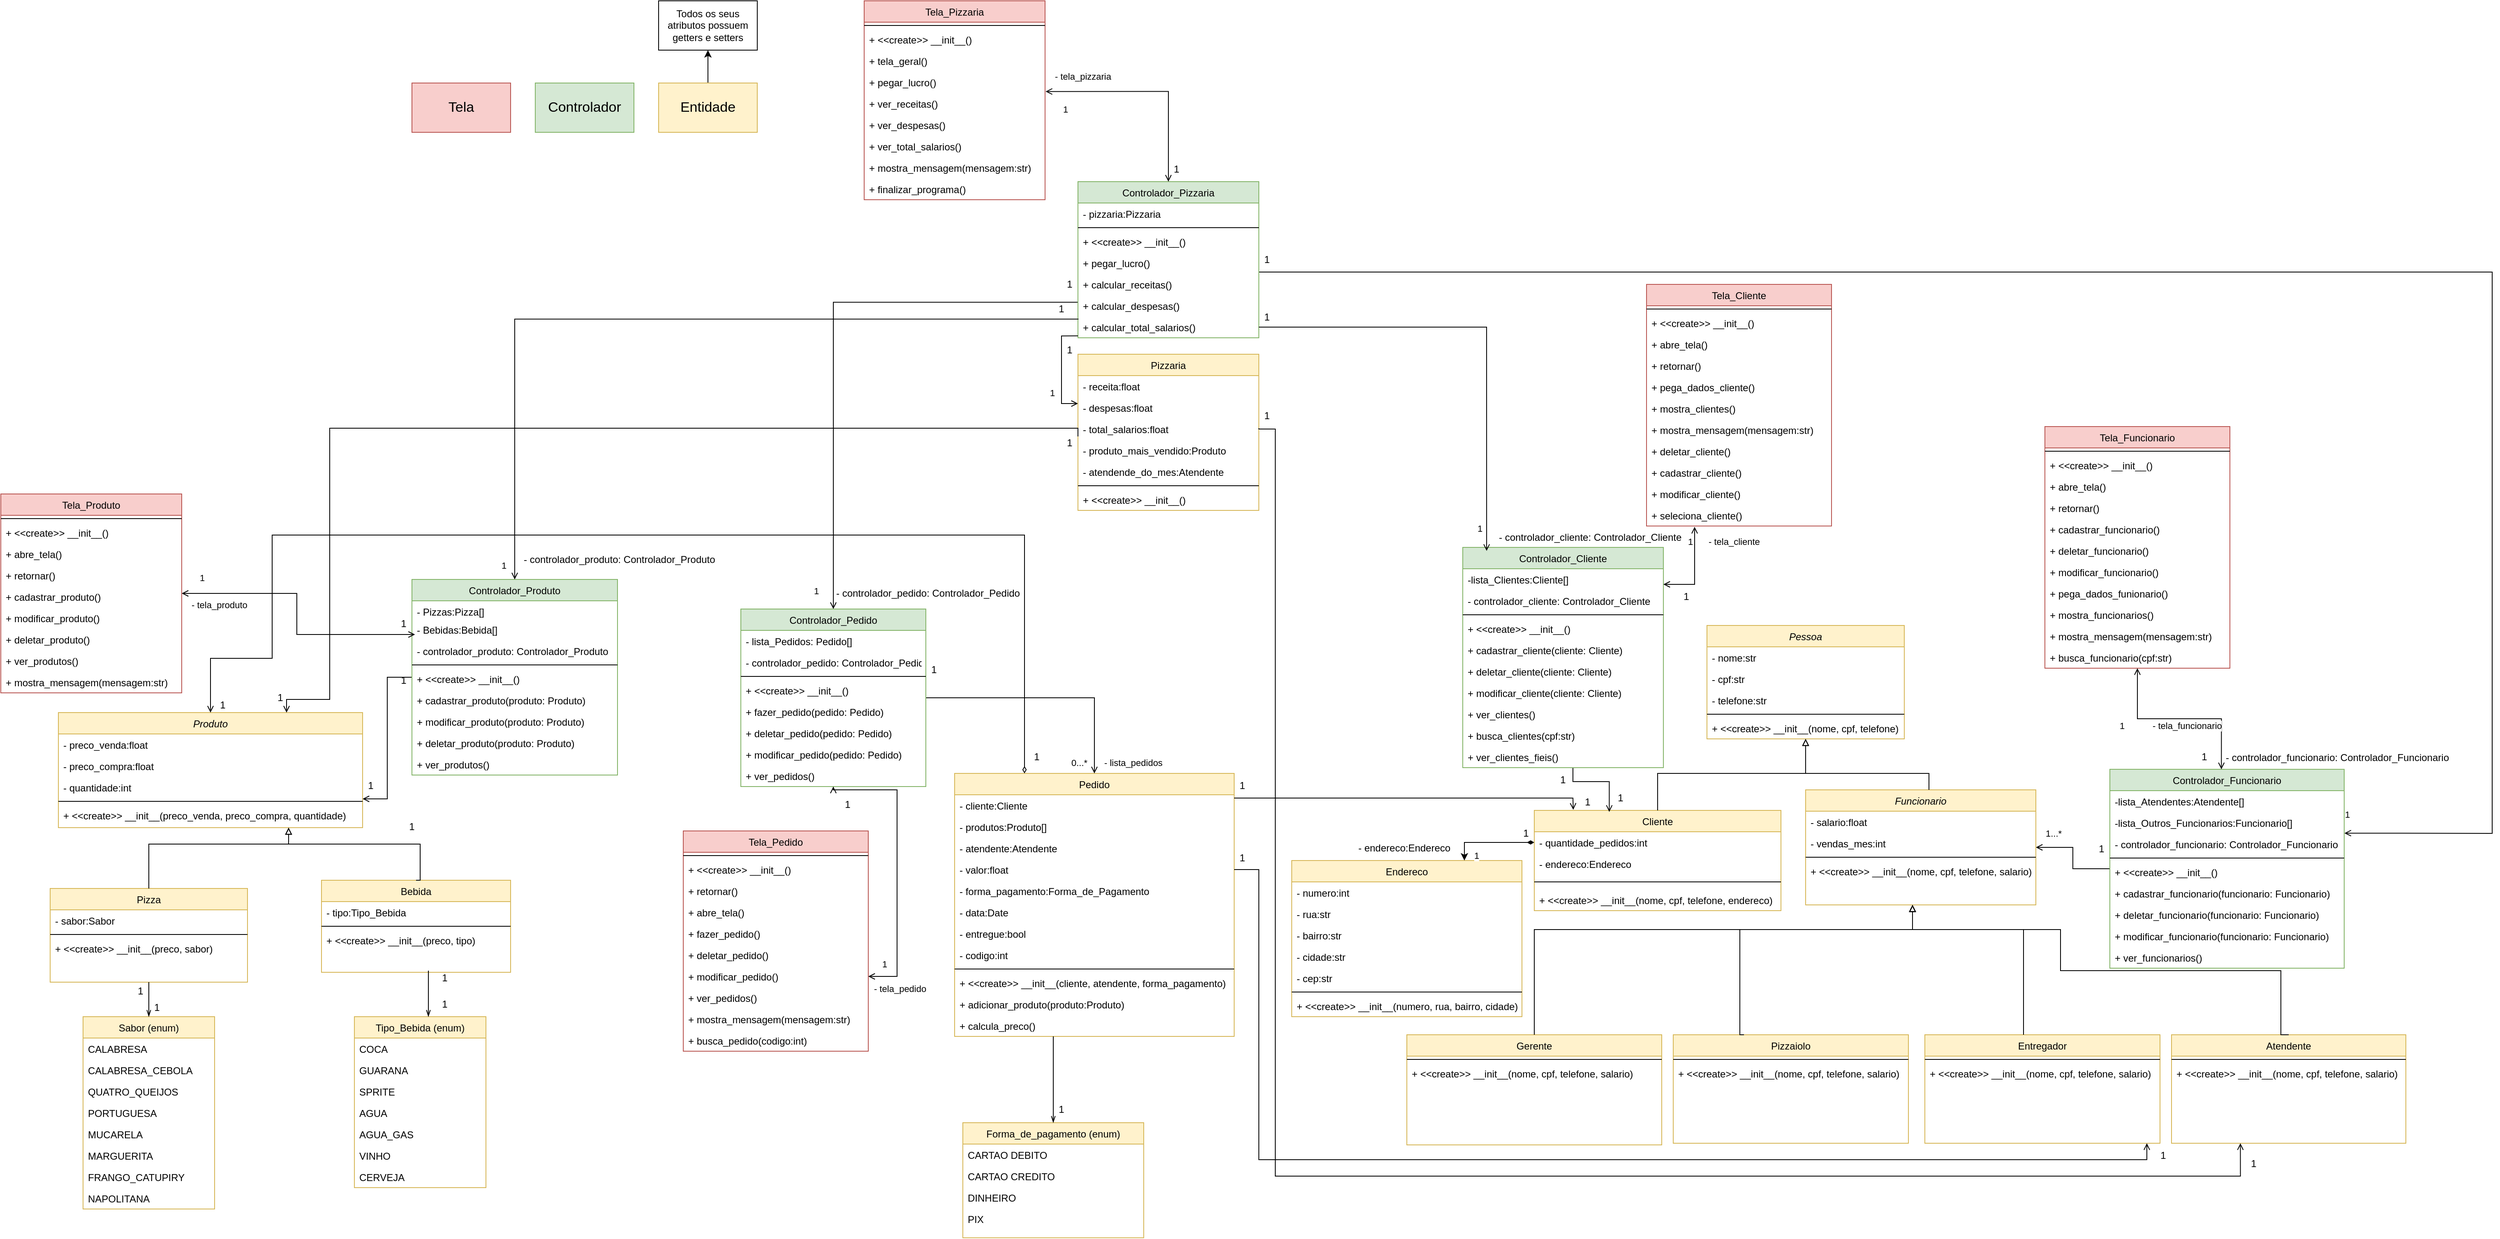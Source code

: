 <mxfile version="22.0.4" type="device">
  <diagram id="C5RBs43oDa-KdzZeNtuy" name="Page-1">
    <mxGraphModel dx="3574" dy="1978" grid="1" gridSize="10" guides="1" tooltips="1" connect="1" arrows="1" fold="1" page="1" pageScale="1" pageWidth="827" pageHeight="1169" math="0" shadow="0">
      <root>
        <mxCell id="WIyWlLk6GJQsqaUBKTNV-0" />
        <mxCell id="WIyWlLk6GJQsqaUBKTNV-1" parent="WIyWlLk6GJQsqaUBKTNV-0" />
        <mxCell id="zkfFHV4jXpPFQw0GAbJ--6" value="Cliente" style="swimlane;fontStyle=0;align=center;verticalAlign=top;childLayout=stackLayout;horizontal=1;startSize=26;horizontalStack=0;resizeParent=1;resizeLast=0;collapsible=1;marginBottom=0;rounded=0;shadow=0;strokeWidth=1;fillColor=#fff2cc;strokeColor=#d6b656;" parent="WIyWlLk6GJQsqaUBKTNV-1" vertex="1">
          <mxGeometry x="395" y="205" width="300" height="122" as="geometry">
            <mxRectangle x="130" y="380" width="160" height="26" as="alternateBounds" />
          </mxGeometry>
        </mxCell>
        <mxCell id="kdAsW70PlrFogEJaz6tP-25" value="- quantidade_pedidos:int" style="text;align=left;verticalAlign=top;spacingLeft=4;spacingRight=4;overflow=hidden;rotatable=0;points=[[0,0.5],[1,0.5]];portConstraint=eastwest;rounded=0;" parent="zkfFHV4jXpPFQw0GAbJ--6" vertex="1">
          <mxGeometry y="26" width="300" height="26" as="geometry" />
        </mxCell>
        <mxCell id="b51r0Ibf-gpC-qulpR08-49" value="- endereco:Endereco" style="text;align=left;verticalAlign=top;spacingLeft=4;spacingRight=4;overflow=hidden;rotatable=0;points=[[0,0.5],[1,0.5]];portConstraint=eastwest;rounded=0;" parent="zkfFHV4jXpPFQw0GAbJ--6" vertex="1">
          <mxGeometry y="52" width="300" height="26" as="geometry" />
        </mxCell>
        <mxCell id="zkfFHV4jXpPFQw0GAbJ--9" value="" style="line;html=1;strokeWidth=1;align=left;verticalAlign=middle;spacingTop=-1;spacingLeft=3;spacingRight=3;rotatable=0;labelPosition=right;points=[];portConstraint=eastwest;rounded=0;" parent="zkfFHV4jXpPFQw0GAbJ--6" vertex="1">
          <mxGeometry y="78" width="300" height="18" as="geometry" />
        </mxCell>
        <mxCell id="hOtxBI7cqi8a_a_TEYvA-14" value="+ &lt;&lt;create&gt;&gt; __init__(nome, cpf, telefone, endereco)" style="text;align=left;verticalAlign=top;spacingLeft=4;spacingRight=4;overflow=hidden;rotatable=0;points=[[0,0.5],[1,0.5]];portConstraint=eastwest;rounded=0;" parent="zkfFHV4jXpPFQw0GAbJ--6" vertex="1">
          <mxGeometry y="96" width="300" height="26" as="geometry" />
        </mxCell>
        <mxCell id="zkfFHV4jXpPFQw0GAbJ--13" value="Pessoa" style="swimlane;fontStyle=2;align=center;verticalAlign=top;childLayout=stackLayout;horizontal=1;startSize=26;horizontalStack=0;resizeParent=1;resizeLast=0;collapsible=1;marginBottom=0;rounded=0;shadow=0;strokeWidth=1;fillColor=#fff2cc;strokeColor=#d6b656;" parent="WIyWlLk6GJQsqaUBKTNV-1" vertex="1">
          <mxGeometry x="605" y="-20" width="240" height="138" as="geometry">
            <mxRectangle x="340" y="380" width="170" height="26" as="alternateBounds" />
          </mxGeometry>
        </mxCell>
        <mxCell id="zkfFHV4jXpPFQw0GAbJ--14" value="- nome:str" style="text;align=left;verticalAlign=top;spacingLeft=4;spacingRight=4;overflow=hidden;rotatable=0;points=[[0,0.5],[1,0.5]];portConstraint=eastwest;rounded=0;" parent="zkfFHV4jXpPFQw0GAbJ--13" vertex="1">
          <mxGeometry y="26" width="240" height="26" as="geometry" />
        </mxCell>
        <mxCell id="kdAsW70PlrFogEJaz6tP-0" value="- cpf:str" style="text;align=left;verticalAlign=top;spacingLeft=4;spacingRight=4;overflow=hidden;rotatable=0;points=[[0,0.5],[1,0.5]];portConstraint=eastwest;rounded=0;" parent="zkfFHV4jXpPFQw0GAbJ--13" vertex="1">
          <mxGeometry y="52" width="240" height="26" as="geometry" />
        </mxCell>
        <mxCell id="kdAsW70PlrFogEJaz6tP-1" value="- telefone:str" style="text;align=left;verticalAlign=top;spacingLeft=4;spacingRight=4;overflow=hidden;rotatable=0;points=[[0,0.5],[1,0.5]];portConstraint=eastwest;rounded=0;" parent="zkfFHV4jXpPFQw0GAbJ--13" vertex="1">
          <mxGeometry y="78" width="240" height="26" as="geometry" />
        </mxCell>
        <mxCell id="zkfFHV4jXpPFQw0GAbJ--15" value="" style="line;html=1;strokeWidth=1;align=left;verticalAlign=middle;spacingTop=-1;spacingLeft=3;spacingRight=3;rotatable=0;labelPosition=right;points=[];portConstraint=eastwest;rounded=0;" parent="zkfFHV4jXpPFQw0GAbJ--13" vertex="1">
          <mxGeometry y="104" width="240" height="8" as="geometry" />
        </mxCell>
        <mxCell id="hOtxBI7cqi8a_a_TEYvA-12" value="+ &lt;&lt;create&gt;&gt; __init__(nome, cpf, telefone)" style="text;align=left;verticalAlign=top;spacingLeft=4;spacingRight=4;overflow=hidden;rotatable=0;points=[[0,0.5],[1,0.5]];portConstraint=eastwest;rounded=0;" parent="zkfFHV4jXpPFQw0GAbJ--13" vertex="1">
          <mxGeometry y="112" width="240" height="26" as="geometry" />
        </mxCell>
        <mxCell id="34jW8y6ZJVeA6K0mkwZz-12" style="edgeStyle=orthogonalEdgeStyle;rounded=0;orthogonalLoop=1;jettySize=auto;html=1;entryX=0;entryY=0.5;entryDx=0;entryDy=0;endArrow=none;endFill=0;startArrow=open;startFill=0;" parent="WIyWlLk6GJQsqaUBKTNV-1" source="zkfFHV4jXpPFQw0GAbJ--17" target="34jW8y6ZJVeA6K0mkwZz-9" edge="1">
          <mxGeometry relative="1" as="geometry" />
        </mxCell>
        <mxCell id="zkfFHV4jXpPFQw0GAbJ--17" value="Funcionario" style="swimlane;fontStyle=2;align=center;verticalAlign=top;childLayout=stackLayout;horizontal=1;startSize=26;horizontalStack=0;resizeParent=1;resizeLast=0;collapsible=1;marginBottom=0;rounded=0;shadow=0;strokeWidth=1;fillColor=#fff2cc;strokeColor=#d6b656;" parent="WIyWlLk6GJQsqaUBKTNV-1" vertex="1">
          <mxGeometry x="725" y="180" width="280" height="140" as="geometry">
            <mxRectangle x="550" y="140" width="160" height="26" as="alternateBounds" />
          </mxGeometry>
        </mxCell>
        <mxCell id="zkfFHV4jXpPFQw0GAbJ--18" value="- salario:float" style="text;align=left;verticalAlign=top;spacingLeft=4;spacingRight=4;overflow=hidden;rotatable=0;points=[[0,0.5],[1,0.5]];portConstraint=eastwest;rounded=0;" parent="zkfFHV4jXpPFQw0GAbJ--17" vertex="1">
          <mxGeometry y="26" width="280" height="26" as="geometry" />
        </mxCell>
        <mxCell id="ZCnHrs2GG1sbxFjUJOWf-37" value="- vendas_mes:int" style="text;align=left;verticalAlign=top;spacingLeft=4;spacingRight=4;overflow=hidden;rotatable=0;points=[[0,0.5],[1,0.5]];portConstraint=eastwest;rounded=0;" parent="zkfFHV4jXpPFQw0GAbJ--17" vertex="1">
          <mxGeometry y="52" width="280" height="26" as="geometry" />
        </mxCell>
        <mxCell id="zkfFHV4jXpPFQw0GAbJ--23" value="" style="line;html=1;strokeWidth=1;align=left;verticalAlign=middle;spacingTop=-1;spacingLeft=3;spacingRight=3;rotatable=0;labelPosition=right;points=[];portConstraint=eastwest;rounded=0;" parent="zkfFHV4jXpPFQw0GAbJ--17" vertex="1">
          <mxGeometry y="78" width="280" height="8" as="geometry" />
        </mxCell>
        <mxCell id="hOtxBI7cqi8a_a_TEYvA-13" value="+ &lt;&lt;create&gt;&gt; __init__(nome, cpf, telefone, salario)" style="text;align=left;verticalAlign=top;spacingLeft=4;spacingRight=4;overflow=hidden;rotatable=0;points=[[0,0.5],[1,0.5]];portConstraint=eastwest;rounded=0;" parent="zkfFHV4jXpPFQw0GAbJ--17" vertex="1">
          <mxGeometry y="86" width="280" height="26" as="geometry" />
        </mxCell>
        <mxCell id="QIKu43iznkj8tfLvrIEL-0" value="Produto" style="swimlane;fontStyle=2;align=center;verticalAlign=top;childLayout=stackLayout;horizontal=1;startSize=26;horizontalStack=0;resizeParent=1;resizeLast=0;collapsible=1;marginBottom=0;rounded=0;shadow=0;strokeWidth=1;fillColor=#fff2cc;strokeColor=#d6b656;" parent="WIyWlLk6GJQsqaUBKTNV-1" vertex="1">
          <mxGeometry x="-1400" y="86" width="370" height="140" as="geometry">
            <mxRectangle x="550" y="140" width="160" height="26" as="alternateBounds" />
          </mxGeometry>
        </mxCell>
        <mxCell id="QIKu43iznkj8tfLvrIEL-1" value="- preco_venda:float" style="text;align=left;verticalAlign=top;spacingLeft=4;spacingRight=4;overflow=hidden;rotatable=0;points=[[0,0.5],[1,0.5]];portConstraint=eastwest;rounded=0;" parent="QIKu43iznkj8tfLvrIEL-0" vertex="1">
          <mxGeometry y="26" width="370" height="26" as="geometry" />
        </mxCell>
        <mxCell id="b51r0Ibf-gpC-qulpR08-58" value="- preco_compra:float" style="text;align=left;verticalAlign=top;spacingLeft=4;spacingRight=4;overflow=hidden;rotatable=0;points=[[0,0.5],[1,0.5]];portConstraint=eastwest;rounded=0;" parent="QIKu43iznkj8tfLvrIEL-0" vertex="1">
          <mxGeometry y="52" width="370" height="26" as="geometry" />
        </mxCell>
        <mxCell id="b51r0Ibf-gpC-qulpR08-57" value="- quantidade:int" style="text;align=left;verticalAlign=top;spacingLeft=4;spacingRight=4;overflow=hidden;rotatable=0;points=[[0,0.5],[1,0.5]];portConstraint=eastwest;rounded=0;" parent="QIKu43iznkj8tfLvrIEL-0" vertex="1">
          <mxGeometry y="78" width="370" height="26" as="geometry" />
        </mxCell>
        <mxCell id="QIKu43iznkj8tfLvrIEL-6" value="" style="line;html=1;strokeWidth=1;align=left;verticalAlign=middle;spacingTop=-1;spacingLeft=3;spacingRight=3;rotatable=0;labelPosition=right;points=[];portConstraint=eastwest;rounded=0;" parent="QIKu43iznkj8tfLvrIEL-0" vertex="1">
          <mxGeometry y="104" width="370" height="8" as="geometry" />
        </mxCell>
        <mxCell id="hOtxBI7cqi8a_a_TEYvA-26" value="+ &lt;&lt;create&gt;&gt; __init__(preco_venda, preco_compra, quantidade)" style="text;align=left;verticalAlign=top;spacingLeft=4;spacingRight=4;overflow=hidden;rotatable=0;points=[[0,0.5],[1,0.5]];portConstraint=eastwest;rounded=0;" parent="QIKu43iznkj8tfLvrIEL-0" vertex="1">
          <mxGeometry y="112" width="370" height="26" as="geometry" />
        </mxCell>
        <mxCell id="QIKu43iznkj8tfLvrIEL-9" value="Gerente" style="swimlane;fontStyle=0;align=center;verticalAlign=top;childLayout=stackLayout;horizontal=1;startSize=26;horizontalStack=0;resizeParent=1;resizeLast=0;collapsible=1;marginBottom=0;rounded=0;shadow=0;strokeWidth=1;fillColor=#fff2cc;strokeColor=#d6b656;" parent="WIyWlLk6GJQsqaUBKTNV-1" vertex="1">
          <mxGeometry x="240" y="478" width="310" height="134" as="geometry">
            <mxRectangle x="550" y="140" width="160" height="26" as="alternateBounds" />
          </mxGeometry>
        </mxCell>
        <mxCell id="QIKu43iznkj8tfLvrIEL-12" value="" style="line;html=1;strokeWidth=1;align=left;verticalAlign=middle;spacingTop=-1;spacingLeft=3;spacingRight=3;rotatable=0;labelPosition=right;points=[];portConstraint=eastwest;rounded=0;" parent="QIKu43iznkj8tfLvrIEL-9" vertex="1">
          <mxGeometry y="26" width="310" height="8" as="geometry" />
        </mxCell>
        <mxCell id="hOtxBI7cqi8a_a_TEYvA-41" value="+ &lt;&lt;create&gt;&gt; __init__(nome, cpf, telefone, salario)" style="text;align=left;verticalAlign=top;spacingLeft=4;spacingRight=4;overflow=hidden;rotatable=0;points=[[0,0.5],[1,0.5]];portConstraint=eastwest;rounded=0;fontStyle=0" parent="QIKu43iznkj8tfLvrIEL-9" vertex="1">
          <mxGeometry y="34" width="310" height="26" as="geometry" />
        </mxCell>
        <mxCell id="QIKu43iznkj8tfLvrIEL-15" value="Pizzaiolo" style="swimlane;fontStyle=0;align=center;verticalAlign=top;childLayout=stackLayout;horizontal=1;startSize=26;horizontalStack=0;resizeParent=1;resizeLast=0;collapsible=1;marginBottom=0;rounded=0;shadow=0;strokeWidth=1;fillColor=#fff2cc;strokeColor=#d6b656;" parent="WIyWlLk6GJQsqaUBKTNV-1" vertex="1">
          <mxGeometry x="564" y="478" width="286" height="132" as="geometry">
            <mxRectangle x="550" y="140" width="160" height="26" as="alternateBounds" />
          </mxGeometry>
        </mxCell>
        <mxCell id="QIKu43iznkj8tfLvrIEL-18" value="" style="line;html=1;strokeWidth=1;align=left;verticalAlign=middle;spacingTop=-1;spacingLeft=3;spacingRight=3;rotatable=0;labelPosition=right;points=[];portConstraint=eastwest;rounded=0;" parent="QIKu43iznkj8tfLvrIEL-15" vertex="1">
          <mxGeometry y="26" width="286" height="8" as="geometry" />
        </mxCell>
        <mxCell id="hOtxBI7cqi8a_a_TEYvA-42" value="+ &lt;&lt;create&gt;&gt; __init__(nome, cpf, telefone, salario)" style="text;align=left;verticalAlign=top;spacingLeft=4;spacingRight=4;overflow=hidden;rotatable=0;points=[[0,0.5],[1,0.5]];portConstraint=eastwest;rounded=0;" parent="QIKu43iznkj8tfLvrIEL-15" vertex="1">
          <mxGeometry y="34" width="286" height="26" as="geometry" />
        </mxCell>
        <mxCell id="QIKu43iznkj8tfLvrIEL-21" value="Entregador" style="swimlane;fontStyle=0;align=center;verticalAlign=top;childLayout=stackLayout;horizontal=1;startSize=26;horizontalStack=0;resizeParent=1;resizeLast=0;collapsible=1;marginBottom=0;rounded=0;shadow=0;strokeWidth=1;fillColor=#fff2cc;strokeColor=#d6b656;" parent="WIyWlLk6GJQsqaUBKTNV-1" vertex="1">
          <mxGeometry x="870" y="478" width="286" height="132" as="geometry">
            <mxRectangle x="550" y="140" width="160" height="26" as="alternateBounds" />
          </mxGeometry>
        </mxCell>
        <mxCell id="QIKu43iznkj8tfLvrIEL-24" value="" style="line;html=1;strokeWidth=1;align=left;verticalAlign=middle;spacingTop=-1;spacingLeft=3;spacingRight=3;rotatable=0;labelPosition=right;points=[];portConstraint=eastwest;rounded=0;" parent="QIKu43iznkj8tfLvrIEL-21" vertex="1">
          <mxGeometry y="26" width="286" height="8" as="geometry" />
        </mxCell>
        <mxCell id="hOtxBI7cqi8a_a_TEYvA-43" value="+ &lt;&lt;create&gt;&gt; __init__(nome, cpf, telefone, salario)" style="text;align=left;verticalAlign=top;spacingLeft=4;spacingRight=4;overflow=hidden;rotatable=0;points=[[0,0.5],[1,0.5]];portConstraint=eastwest;rounded=0;" parent="QIKu43iznkj8tfLvrIEL-21" vertex="1">
          <mxGeometry y="34" width="286" height="26" as="geometry" />
        </mxCell>
        <mxCell id="QIKu43iznkj8tfLvrIEL-27" value="Atendente" style="swimlane;fontStyle=0;align=center;verticalAlign=top;childLayout=stackLayout;horizontal=1;startSize=26;horizontalStack=0;resizeParent=1;resizeLast=0;collapsible=1;marginBottom=0;rounded=0;shadow=0;strokeWidth=1;fillColor=#fff2cc;strokeColor=#d6b656;" parent="WIyWlLk6GJQsqaUBKTNV-1" vertex="1">
          <mxGeometry x="1170" y="478" width="285" height="132" as="geometry">
            <mxRectangle x="550" y="140" width="160" height="26" as="alternateBounds" />
          </mxGeometry>
        </mxCell>
        <mxCell id="QIKu43iznkj8tfLvrIEL-30" value="" style="line;html=1;strokeWidth=1;align=left;verticalAlign=middle;spacingTop=-1;spacingLeft=3;spacingRight=3;rotatable=0;labelPosition=right;points=[];portConstraint=eastwest;rounded=0;" parent="QIKu43iznkj8tfLvrIEL-27" vertex="1">
          <mxGeometry y="26" width="285" height="8" as="geometry" />
        </mxCell>
        <mxCell id="hOtxBI7cqi8a_a_TEYvA-44" value="+ &lt;&lt;create&gt;&gt; __init__(nome, cpf, telefone, salario)" style="text;align=left;verticalAlign=top;spacingLeft=4;spacingRight=4;overflow=hidden;rotatable=0;points=[[0,0.5],[1,0.5]];portConstraint=eastwest;rounded=0;" parent="QIKu43iznkj8tfLvrIEL-27" vertex="1">
          <mxGeometry y="34" width="285" height="26" as="geometry" />
        </mxCell>
        <mxCell id="QIKu43iznkj8tfLvrIEL-36" value="Pizza" style="swimlane;fontStyle=0;align=center;verticalAlign=top;childLayout=stackLayout;horizontal=1;startSize=26;horizontalStack=0;resizeParent=1;resizeLast=0;collapsible=1;marginBottom=0;rounded=0;shadow=0;strokeWidth=1;fillColor=#fff2cc;strokeColor=#d6b656;" parent="WIyWlLk6GJQsqaUBKTNV-1" vertex="1">
          <mxGeometry x="-1410" y="300" width="240" height="114" as="geometry">
            <mxRectangle x="550" y="140" width="160" height="26" as="alternateBounds" />
          </mxGeometry>
        </mxCell>
        <mxCell id="QIKu43iznkj8tfLvrIEL-37" value="- sabor:Sabor" style="text;align=left;verticalAlign=top;spacingLeft=4;spacingRight=4;overflow=hidden;rotatable=0;points=[[0,0.5],[1,0.5]];portConstraint=eastwest;rounded=0;" parent="QIKu43iznkj8tfLvrIEL-36" vertex="1">
          <mxGeometry y="26" width="240" height="26" as="geometry" />
        </mxCell>
        <mxCell id="QIKu43iznkj8tfLvrIEL-39" value="" style="line;html=1;strokeWidth=1;align=left;verticalAlign=middle;spacingTop=-1;spacingLeft=3;spacingRight=3;rotatable=0;labelPosition=right;points=[];portConstraint=eastwest;rounded=0;" parent="QIKu43iznkj8tfLvrIEL-36" vertex="1">
          <mxGeometry y="52" width="240" height="8" as="geometry" />
        </mxCell>
        <mxCell id="hOtxBI7cqi8a_a_TEYvA-27" value="+ &lt;&lt;create&gt;&gt; __init__(preco, sabor)" style="text;align=left;verticalAlign=top;spacingLeft=4;spacingRight=4;overflow=hidden;rotatable=0;points=[[0,0.5],[1,0.5]];portConstraint=eastwest;rounded=0;" parent="QIKu43iznkj8tfLvrIEL-36" vertex="1">
          <mxGeometry y="60" width="240" height="26" as="geometry" />
        </mxCell>
        <mxCell id="QIKu43iznkj8tfLvrIEL-42" value="Bebida" style="swimlane;fontStyle=0;align=center;verticalAlign=top;childLayout=stackLayout;horizontal=1;startSize=26;horizontalStack=0;resizeParent=1;resizeLast=0;collapsible=1;marginBottom=0;rounded=0;shadow=0;strokeWidth=1;fillColor=#fff2cc;strokeColor=#d6b656;" parent="WIyWlLk6GJQsqaUBKTNV-1" vertex="1">
          <mxGeometry x="-1080" y="290" width="230" height="112" as="geometry">
            <mxRectangle x="550" y="140" width="160" height="26" as="alternateBounds" />
          </mxGeometry>
        </mxCell>
        <mxCell id="QIKu43iznkj8tfLvrIEL-43" value="- tipo:Tipo_Bebida" style="text;align=left;verticalAlign=top;spacingLeft=4;spacingRight=4;overflow=hidden;rotatable=0;points=[[0,0.5],[1,0.5]];portConstraint=eastwest;rounded=0;" parent="QIKu43iznkj8tfLvrIEL-42" vertex="1">
          <mxGeometry y="26" width="230" height="26" as="geometry" />
        </mxCell>
        <mxCell id="QIKu43iznkj8tfLvrIEL-45" value="" style="line;html=1;strokeWidth=1;align=left;verticalAlign=middle;spacingTop=-1;spacingLeft=3;spacingRight=3;rotatable=0;labelPosition=right;points=[];portConstraint=eastwest;rounded=0;" parent="QIKu43iznkj8tfLvrIEL-42" vertex="1">
          <mxGeometry y="52" width="230" height="8" as="geometry" />
        </mxCell>
        <mxCell id="hOtxBI7cqi8a_a_TEYvA-28" value="+ &lt;&lt;create&gt;&gt; __init__(preco, tipo)" style="text;align=left;verticalAlign=top;spacingLeft=4;spacingRight=4;overflow=hidden;rotatable=0;points=[[0,0.5],[1,0.5]];portConstraint=eastwest;rounded=0;" parent="QIKu43iznkj8tfLvrIEL-42" vertex="1">
          <mxGeometry y="60" width="230" height="26" as="geometry" />
        </mxCell>
        <mxCell id="QIKu43iznkj8tfLvrIEL-48" value="Sabor (enum)" style="swimlane;fontStyle=0;align=center;verticalAlign=top;childLayout=stackLayout;horizontal=1;startSize=26;horizontalStack=0;resizeParent=1;resizeLast=0;collapsible=1;marginBottom=0;rounded=0;shadow=0;strokeWidth=1;fillColor=#fff2cc;strokeColor=#d6b656;" parent="WIyWlLk6GJQsqaUBKTNV-1" vertex="1">
          <mxGeometry x="-1370" y="456" width="160" height="234" as="geometry">
            <mxRectangle x="550" y="140" width="160" height="26" as="alternateBounds" />
          </mxGeometry>
        </mxCell>
        <mxCell id="QIKu43iznkj8tfLvrIEL-49" value="CALABRESA" style="text;align=left;verticalAlign=top;spacingLeft=4;spacingRight=4;overflow=hidden;rotatable=0;points=[[0,0.5],[1,0.5]];portConstraint=eastwest;rounded=0;" parent="QIKu43iznkj8tfLvrIEL-48" vertex="1">
          <mxGeometry y="26" width="160" height="26" as="geometry" />
        </mxCell>
        <mxCell id="QIKu43iznkj8tfLvrIEL-50" value="CALABRESA_CEBOLA" style="text;align=left;verticalAlign=top;spacingLeft=4;spacingRight=4;overflow=hidden;rotatable=0;points=[[0,0.5],[1,0.5]];portConstraint=eastwest;rounded=0;shadow=0;html=0;" parent="QIKu43iznkj8tfLvrIEL-48" vertex="1">
          <mxGeometry y="52" width="160" height="26" as="geometry" />
        </mxCell>
        <mxCell id="QIKu43iznkj8tfLvrIEL-52" value="QUATRO_QUEIJOS" style="text;align=left;verticalAlign=top;spacingLeft=4;spacingRight=4;overflow=hidden;rotatable=0;points=[[0,0.5],[1,0.5]];portConstraint=eastwest;rounded=0;" parent="QIKu43iznkj8tfLvrIEL-48" vertex="1">
          <mxGeometry y="78" width="160" height="26" as="geometry" />
        </mxCell>
        <mxCell id="QIKu43iznkj8tfLvrIEL-53" value="PORTUGUESA" style="text;align=left;verticalAlign=top;spacingLeft=4;spacingRight=4;overflow=hidden;rotatable=0;points=[[0,0.5],[1,0.5]];portConstraint=eastwest;rounded=0;" parent="QIKu43iznkj8tfLvrIEL-48" vertex="1">
          <mxGeometry y="104" width="160" height="26" as="geometry" />
        </mxCell>
        <mxCell id="kdAsW70PlrFogEJaz6tP-5" value="MUCARELA" style="text;align=left;verticalAlign=top;spacingLeft=4;spacingRight=4;overflow=hidden;rotatable=0;points=[[0,0.5],[1,0.5]];portConstraint=eastwest;rounded=0;" parent="QIKu43iznkj8tfLvrIEL-48" vertex="1">
          <mxGeometry y="130" width="160" height="26" as="geometry" />
        </mxCell>
        <mxCell id="kdAsW70PlrFogEJaz6tP-6" value="MARGUERITA" style="text;align=left;verticalAlign=top;spacingLeft=4;spacingRight=4;overflow=hidden;rotatable=0;points=[[0,0.5],[1,0.5]];portConstraint=eastwest;rounded=0;" parent="QIKu43iznkj8tfLvrIEL-48" vertex="1">
          <mxGeometry y="156" width="160" height="26" as="geometry" />
        </mxCell>
        <mxCell id="kdAsW70PlrFogEJaz6tP-7" value="FRANGO_CATUPIRY" style="text;align=left;verticalAlign=top;spacingLeft=4;spacingRight=4;overflow=hidden;rotatable=0;points=[[0,0.5],[1,0.5]];portConstraint=eastwest;rounded=0;" parent="QIKu43iznkj8tfLvrIEL-48" vertex="1">
          <mxGeometry y="182" width="160" height="26" as="geometry" />
        </mxCell>
        <mxCell id="kdAsW70PlrFogEJaz6tP-8" value="NAPOLITANA" style="text;align=left;verticalAlign=top;spacingLeft=4;spacingRight=4;overflow=hidden;rotatable=0;points=[[0,0.5],[1,0.5]];portConstraint=eastwest;rounded=0;" parent="QIKu43iznkj8tfLvrIEL-48" vertex="1">
          <mxGeometry y="208" width="160" height="26" as="geometry" />
        </mxCell>
        <mxCell id="QIKu43iznkj8tfLvrIEL-54" value="Tipo_Bebida (enum)" style="swimlane;fontStyle=0;align=center;verticalAlign=top;childLayout=stackLayout;horizontal=1;startSize=26;horizontalStack=0;resizeParent=1;resizeLast=0;collapsible=1;marginBottom=0;rounded=0;shadow=0;strokeWidth=1;fillColor=#fff2cc;strokeColor=#d6b656;" parent="WIyWlLk6GJQsqaUBKTNV-1" vertex="1">
          <mxGeometry x="-1040" y="456" width="160" height="208" as="geometry">
            <mxRectangle x="550" y="140" width="160" height="26" as="alternateBounds" />
          </mxGeometry>
        </mxCell>
        <mxCell id="QIKu43iznkj8tfLvrIEL-55" value="COCA" style="text;align=left;verticalAlign=top;spacingLeft=4;spacingRight=4;overflow=hidden;rotatable=0;points=[[0,0.5],[1,0.5]];portConstraint=eastwest;rounded=0;" parent="QIKu43iznkj8tfLvrIEL-54" vertex="1">
          <mxGeometry y="26" width="160" height="26" as="geometry" />
        </mxCell>
        <mxCell id="QIKu43iznkj8tfLvrIEL-56" value="GUARANA" style="text;align=left;verticalAlign=top;spacingLeft=4;spacingRight=4;overflow=hidden;rotatable=0;points=[[0,0.5],[1,0.5]];portConstraint=eastwest;rounded=0;shadow=0;html=0;" parent="QIKu43iznkj8tfLvrIEL-54" vertex="1">
          <mxGeometry y="52" width="160" height="26" as="geometry" />
        </mxCell>
        <mxCell id="QIKu43iznkj8tfLvrIEL-58" value="SPRITE" style="text;align=left;verticalAlign=top;spacingLeft=4;spacingRight=4;overflow=hidden;rotatable=0;points=[[0,0.5],[1,0.5]];portConstraint=eastwest;rounded=0;" parent="QIKu43iznkj8tfLvrIEL-54" vertex="1">
          <mxGeometry y="78" width="160" height="26" as="geometry" />
        </mxCell>
        <mxCell id="QIKu43iznkj8tfLvrIEL-59" value="AGUA" style="text;align=left;verticalAlign=top;spacingLeft=4;spacingRight=4;overflow=hidden;rotatable=0;points=[[0,0.5],[1,0.5]];portConstraint=eastwest;rounded=0;" parent="QIKu43iznkj8tfLvrIEL-54" vertex="1">
          <mxGeometry y="104" width="160" height="26" as="geometry" />
        </mxCell>
        <mxCell id="kdAsW70PlrFogEJaz6tP-9" value="AGUA_GAS" style="text;align=left;verticalAlign=top;spacingLeft=4;spacingRight=4;overflow=hidden;rotatable=0;points=[[0,0.5],[1,0.5]];portConstraint=eastwest;rounded=0;" parent="QIKu43iznkj8tfLvrIEL-54" vertex="1">
          <mxGeometry y="130" width="160" height="26" as="geometry" />
        </mxCell>
        <mxCell id="kdAsW70PlrFogEJaz6tP-10" value="VINHO" style="text;align=left;verticalAlign=top;spacingLeft=4;spacingRight=4;overflow=hidden;rotatable=0;points=[[0,0.5],[1,0.5]];portConstraint=eastwest;rounded=0;" parent="QIKu43iznkj8tfLvrIEL-54" vertex="1">
          <mxGeometry y="156" width="160" height="26" as="geometry" />
        </mxCell>
        <mxCell id="kdAsW70PlrFogEJaz6tP-11" value="CERVEJA" style="text;align=left;verticalAlign=top;spacingLeft=4;spacingRight=4;overflow=hidden;rotatable=0;points=[[0,0.5],[1,0.5]];portConstraint=eastwest;rounded=0;" parent="QIKu43iznkj8tfLvrIEL-54" vertex="1">
          <mxGeometry y="182" width="160" height="26" as="geometry" />
        </mxCell>
        <mxCell id="QIKu43iznkj8tfLvrIEL-60" value="Pedido" style="swimlane;fontStyle=0;align=center;verticalAlign=top;childLayout=stackLayout;horizontal=1;startSize=26;horizontalStack=0;resizeParent=1;resizeLast=0;collapsible=1;marginBottom=0;rounded=0;shadow=0;strokeWidth=1;fillColor=#fff2cc;strokeColor=#d6b656;" parent="WIyWlLk6GJQsqaUBKTNV-1" vertex="1">
          <mxGeometry x="-310" y="160" width="340" height="320" as="geometry">
            <mxRectangle x="550" y="140" width="160" height="26" as="alternateBounds" />
          </mxGeometry>
        </mxCell>
        <mxCell id="QIKu43iznkj8tfLvrIEL-61" value="- cliente:Cliente" style="text;align=left;verticalAlign=top;spacingLeft=4;spacingRight=4;overflow=hidden;rotatable=0;points=[[0,0.5],[1,0.5]];portConstraint=eastwest;rounded=0;" parent="QIKu43iznkj8tfLvrIEL-60" vertex="1">
          <mxGeometry y="26" width="340" height="26" as="geometry" />
        </mxCell>
        <mxCell id="kdAsW70PlrFogEJaz6tP-23" value="- produtos:Produto[]" style="text;align=left;verticalAlign=top;spacingLeft=4;spacingRight=4;overflow=hidden;rotatable=0;points=[[0,0.5],[1,0.5]];portConstraint=eastwest;rounded=0;" parent="QIKu43iznkj8tfLvrIEL-60" vertex="1">
          <mxGeometry y="52" width="340" height="26" as="geometry" />
        </mxCell>
        <mxCell id="kdAsW70PlrFogEJaz6tP-2" value="- atendente:Atendente" style="text;align=left;verticalAlign=top;spacingLeft=4;spacingRight=4;overflow=hidden;rotatable=0;points=[[0,0.5],[1,0.5]];portConstraint=eastwest;rounded=0;" parent="QIKu43iznkj8tfLvrIEL-60" vertex="1">
          <mxGeometry y="78" width="340" height="26" as="geometry" />
        </mxCell>
        <mxCell id="kdAsW70PlrFogEJaz6tP-3" value="- valor:float" style="text;align=left;verticalAlign=top;spacingLeft=4;spacingRight=4;overflow=hidden;rotatable=0;points=[[0,0.5],[1,0.5]];portConstraint=eastwest;rounded=0;" parent="QIKu43iznkj8tfLvrIEL-60" vertex="1">
          <mxGeometry y="104" width="340" height="26" as="geometry" />
        </mxCell>
        <mxCell id="QIKu43iznkj8tfLvrIEL-62" value="- forma_pagamento:Forma_de_Pagamento" style="text;align=left;verticalAlign=top;spacingLeft=4;spacingRight=4;overflow=hidden;rotatable=0;points=[[0,0.5],[1,0.5]];portConstraint=eastwest;rounded=0;shadow=0;html=0;" parent="QIKu43iznkj8tfLvrIEL-60" vertex="1">
          <mxGeometry y="130" width="340" height="26" as="geometry" />
        </mxCell>
        <mxCell id="kdAsW70PlrFogEJaz6tP-12" value="- data:Date" style="text;align=left;verticalAlign=top;spacingLeft=4;spacingRight=4;overflow=hidden;rotatable=0;points=[[0,0.5],[1,0.5]];portConstraint=eastwest;rounded=0;" parent="QIKu43iznkj8tfLvrIEL-60" vertex="1">
          <mxGeometry y="156" width="340" height="26" as="geometry" />
        </mxCell>
        <mxCell id="kdAsW70PlrFogEJaz6tP-22" value="- entregue:bool" style="text;align=left;verticalAlign=top;spacingLeft=4;spacingRight=4;overflow=hidden;rotatable=0;points=[[0,0.5],[1,0.5]];portConstraint=eastwest;rounded=0;" parent="QIKu43iznkj8tfLvrIEL-60" vertex="1">
          <mxGeometry y="182" width="340" height="26" as="geometry" />
        </mxCell>
        <mxCell id="ZCnHrs2GG1sbxFjUJOWf-102" value="- codigo:int" style="text;align=left;verticalAlign=top;spacingLeft=4;spacingRight=4;overflow=hidden;rotatable=0;points=[[0,0.5],[1,0.5]];portConstraint=eastwest;rounded=0;" parent="QIKu43iznkj8tfLvrIEL-60" vertex="1">
          <mxGeometry y="208" width="340" height="26" as="geometry" />
        </mxCell>
        <mxCell id="QIKu43iznkj8tfLvrIEL-63" value="" style="line;html=1;strokeWidth=1;align=left;verticalAlign=middle;spacingTop=-1;spacingLeft=3;spacingRight=3;rotatable=0;labelPosition=right;points=[];portConstraint=eastwest;rounded=0;" parent="QIKu43iznkj8tfLvrIEL-60" vertex="1">
          <mxGeometry y="234" width="340" height="8" as="geometry" />
        </mxCell>
        <mxCell id="hOtxBI7cqi8a_a_TEYvA-33" value="+ &lt;&lt;create&gt;&gt; __init__(cliente, atendente, forma_pagamento)" style="text;align=left;verticalAlign=top;spacingLeft=4;spacingRight=4;overflow=hidden;rotatable=0;points=[[0,0.5],[1,0.5]];portConstraint=eastwest;rounded=0;" parent="QIKu43iznkj8tfLvrIEL-60" vertex="1">
          <mxGeometry y="242" width="340" height="26" as="geometry" />
        </mxCell>
        <mxCell id="hOtxBI7cqi8a_a_TEYvA-34" value="+ adicionar_produto(produto:Produto)" style="text;align=left;verticalAlign=top;spacingLeft=4;spacingRight=4;overflow=hidden;rotatable=0;points=[[0,0.5],[1,0.5]];portConstraint=eastwest;rounded=0;" parent="QIKu43iznkj8tfLvrIEL-60" vertex="1">
          <mxGeometry y="268" width="340" height="26" as="geometry" />
        </mxCell>
        <mxCell id="hOtxBI7cqi8a_a_TEYvA-35" value="+ calcula_preco()" style="text;align=left;verticalAlign=top;spacingLeft=4;spacingRight=4;overflow=hidden;rotatable=0;points=[[0,0.5],[1,0.5]];portConstraint=eastwest;rounded=0;" parent="QIKu43iznkj8tfLvrIEL-60" vertex="1">
          <mxGeometry y="294" width="340" height="26" as="geometry" />
        </mxCell>
        <mxCell id="QIKu43iznkj8tfLvrIEL-68" value="Forma_de_pagamento (enum)" style="swimlane;fontStyle=0;align=center;verticalAlign=top;childLayout=stackLayout;horizontal=1;startSize=26;horizontalStack=0;resizeParent=1;resizeLast=0;collapsible=1;marginBottom=0;rounded=0;shadow=0;strokeWidth=1;fillColor=#fff2cc;strokeColor=#d6b656;" parent="WIyWlLk6GJQsqaUBKTNV-1" vertex="1">
          <mxGeometry x="-300" y="585" width="220" height="140" as="geometry">
            <mxRectangle x="550" y="140" width="160" height="26" as="alternateBounds" />
          </mxGeometry>
        </mxCell>
        <mxCell id="QIKu43iznkj8tfLvrIEL-69" value="CARTAO DEBITO" style="text;align=left;verticalAlign=top;spacingLeft=4;spacingRight=4;overflow=hidden;rotatable=0;points=[[0,0.5],[1,0.5]];portConstraint=eastwest;rounded=0;" parent="QIKu43iznkj8tfLvrIEL-68" vertex="1">
          <mxGeometry y="26" width="220" height="26" as="geometry" />
        </mxCell>
        <mxCell id="QIKu43iznkj8tfLvrIEL-73" value="CARTAO CREDITO" style="text;align=left;verticalAlign=top;spacingLeft=4;spacingRight=4;overflow=hidden;rotatable=0;points=[[0,0.5],[1,0.5]];portConstraint=eastwest;rounded=0;" parent="QIKu43iznkj8tfLvrIEL-68" vertex="1">
          <mxGeometry y="52" width="220" height="26" as="geometry" />
        </mxCell>
        <mxCell id="QIKu43iznkj8tfLvrIEL-70" value="DINHEIRO" style="text;align=left;verticalAlign=top;spacingLeft=4;spacingRight=4;overflow=hidden;rotatable=0;points=[[0,0.5],[1,0.5]];portConstraint=eastwest;rounded=0;shadow=0;html=0;" parent="QIKu43iznkj8tfLvrIEL-68" vertex="1">
          <mxGeometry y="78" width="220" height="26" as="geometry" />
        </mxCell>
        <mxCell id="QIKu43iznkj8tfLvrIEL-72" value="PIX" style="text;align=left;verticalAlign=top;spacingLeft=4;spacingRight=4;overflow=hidden;rotatable=0;points=[[0,0.5],[1,0.5]];portConstraint=eastwest;rounded=0;" parent="QIKu43iznkj8tfLvrIEL-68" vertex="1">
          <mxGeometry y="104" width="220" height="26" as="geometry" />
        </mxCell>
        <mxCell id="QIKu43iznkj8tfLvrIEL-74" value="" style="endArrow=block;endFill=0;html=1;edgeStyle=orthogonalEdgeStyle;align=left;verticalAlign=top;rounded=0;entryX=0.5;entryY=1;entryDx=0;entryDy=0;exitX=0.5;exitY=0;exitDx=0;exitDy=0;" parent="WIyWlLk6GJQsqaUBKTNV-1" source="zkfFHV4jXpPFQw0GAbJ--6" target="zkfFHV4jXpPFQw0GAbJ--13" edge="1">
          <mxGeometry x="-1" relative="1" as="geometry">
            <mxPoint x="605" y="160" as="sourcePoint" />
            <mxPoint x="765" y="160" as="targetPoint" />
            <Array as="points">
              <mxPoint x="545" y="160" />
              <mxPoint x="725" y="160" />
            </Array>
          </mxGeometry>
        </mxCell>
        <mxCell id="QIKu43iznkj8tfLvrIEL-76" value="" style="endArrow=block;endFill=0;html=1;edgeStyle=orthogonalEdgeStyle;align=left;verticalAlign=top;rounded=0;exitX=0.5;exitY=0;exitDx=0;exitDy=0;entryX=0.5;entryY=1;entryDx=0;entryDy=0;" parent="WIyWlLk6GJQsqaUBKTNV-1" target="zkfFHV4jXpPFQw0GAbJ--13" edge="1">
          <mxGeometry x="-1" relative="1" as="geometry">
            <mxPoint x="875" y="180" as="sourcePoint" />
            <mxPoint x="715" y="120" as="targetPoint" />
            <Array as="points">
              <mxPoint x="875" y="160" />
              <mxPoint x="725" y="160" />
            </Array>
          </mxGeometry>
        </mxCell>
        <mxCell id="QIKu43iznkj8tfLvrIEL-77" value="1...*" style="edgeLabel;resizable=0;html=1;align=left;verticalAlign=bottom;rounded=0;" parent="QIKu43iznkj8tfLvrIEL-76" connectable="0" vertex="1">
          <mxGeometry x="-1" relative="1" as="geometry">
            <mxPoint x="140" y="61" as="offset" />
          </mxGeometry>
        </mxCell>
        <mxCell id="QIKu43iznkj8tfLvrIEL-78" value="" style="endArrow=block;endFill=0;html=1;edgeStyle=orthogonalEdgeStyle;align=left;verticalAlign=top;rounded=0;entryX=0.5;entryY=1;entryDx=0;entryDy=0;" parent="WIyWlLk6GJQsqaUBKTNV-1" source="QIKu43iznkj8tfLvrIEL-21" edge="1">
          <mxGeometry x="-1" relative="1" as="geometry">
            <mxPoint x="705" y="350" as="sourcePoint" />
            <mxPoint x="855" y="320" as="targetPoint" />
            <Array as="points">
              <mxPoint x="990" y="350" />
              <mxPoint x="855" y="350" />
            </Array>
          </mxGeometry>
        </mxCell>
        <mxCell id="QIKu43iznkj8tfLvrIEL-80" value="" style="endArrow=block;endFill=0;html=1;edgeStyle=orthogonalEdgeStyle;align=left;verticalAlign=top;rounded=0;" parent="WIyWlLk6GJQsqaUBKTNV-1" edge="1">
          <mxGeometry x="-1" relative="1" as="geometry">
            <mxPoint x="650" y="478" as="sourcePoint" />
            <mxPoint x="855" y="320" as="targetPoint" />
            <Array as="points">
              <mxPoint x="645" y="350" />
              <mxPoint x="855" y="350" />
            </Array>
          </mxGeometry>
        </mxCell>
        <mxCell id="QIKu43iznkj8tfLvrIEL-82" value="" style="endArrow=block;endFill=0;html=1;edgeStyle=orthogonalEdgeStyle;align=left;verticalAlign=top;rounded=0;exitX=0.5;exitY=0;exitDx=0;exitDy=0;" parent="WIyWlLk6GJQsqaUBKTNV-1" source="QIKu43iznkj8tfLvrIEL-27" edge="1">
          <mxGeometry x="-1" relative="1" as="geometry">
            <mxPoint x="845" y="380" as="sourcePoint" />
            <mxPoint x="855" y="320" as="targetPoint" />
            <Array as="points">
              <mxPoint x="1303" y="400" />
              <mxPoint x="1035" y="400" />
              <mxPoint x="1035" y="350" />
              <mxPoint x="855" y="350" />
            </Array>
          </mxGeometry>
        </mxCell>
        <mxCell id="QIKu43iznkj8tfLvrIEL-84" value="" style="endArrow=block;endFill=0;html=1;edgeStyle=orthogonalEdgeStyle;align=left;verticalAlign=top;rounded=0;exitX=0.5;exitY=0;exitDx=0;exitDy=0;" parent="WIyWlLk6GJQsqaUBKTNV-1" source="QIKu43iznkj8tfLvrIEL-9" edge="1">
          <mxGeometry x="-1" relative="1" as="geometry">
            <mxPoint x="655" y="380" as="sourcePoint" />
            <mxPoint x="855" y="320" as="targetPoint" />
            <Array as="points">
              <mxPoint x="395" y="350" />
              <mxPoint x="855" y="350" />
            </Array>
          </mxGeometry>
        </mxCell>
        <mxCell id="QIKu43iznkj8tfLvrIEL-86" value="" style="endArrow=block;endFill=0;html=1;edgeStyle=orthogonalEdgeStyle;align=left;verticalAlign=top;rounded=0;exitX=0.5;exitY=0;exitDx=0;exitDy=0;" parent="WIyWlLk6GJQsqaUBKTNV-1" source="QIKu43iznkj8tfLvrIEL-36" edge="1">
          <mxGeometry x="-1" relative="1" as="geometry">
            <mxPoint x="-1380" y="226" as="sourcePoint" />
            <mxPoint x="-1120" y="226" as="targetPoint" />
            <Array as="points">
              <mxPoint x="-1290" y="246" />
              <mxPoint x="-1120" y="246" />
            </Array>
          </mxGeometry>
        </mxCell>
        <mxCell id="QIKu43iznkj8tfLvrIEL-88" value="" style="endArrow=block;endFill=0;html=1;edgeStyle=orthogonalEdgeStyle;align=left;verticalAlign=top;rounded=0;exitX=0.5;exitY=0;exitDx=0;exitDy=0;" parent="WIyWlLk6GJQsqaUBKTNV-1" source="QIKu43iznkj8tfLvrIEL-42" edge="1">
          <mxGeometry x="-1" relative="1" as="geometry">
            <mxPoint x="-1080" y="276" as="sourcePoint" />
            <mxPoint x="-1120" y="226" as="targetPoint" />
            <Array as="points">
              <mxPoint x="-960" y="246" />
              <mxPoint x="-1120" y="246" />
            </Array>
          </mxGeometry>
        </mxCell>
        <mxCell id="QIKu43iznkj8tfLvrIEL-90" value="" style="endArrow=none;endFill=0;endSize=24;html=1;rounded=0;entryX=0.5;entryY=1;entryDx=0;entryDy=0;exitX=0.5;exitY=0;exitDx=0;exitDy=0;startArrow=openThin;startFill=0;" parent="WIyWlLk6GJQsqaUBKTNV-1" source="QIKu43iznkj8tfLvrIEL-48" target="QIKu43iznkj8tfLvrIEL-36" edge="1">
          <mxGeometry width="160" relative="1" as="geometry">
            <mxPoint x="-1310" y="426" as="sourcePoint" />
            <mxPoint x="-1150" y="426" as="targetPoint" />
          </mxGeometry>
        </mxCell>
        <mxCell id="QIKu43iznkj8tfLvrIEL-91" value="" style="endArrow=none;endFill=0;endSize=24;html=1;rounded=0;exitX=0.5;exitY=0;exitDx=0;exitDy=0;startArrow=openThin;startFill=0;" parent="WIyWlLk6GJQsqaUBKTNV-1" edge="1">
          <mxGeometry width="160" relative="1" as="geometry">
            <mxPoint x="-950" y="456" as="sourcePoint" />
            <mxPoint x="-950" y="400" as="targetPoint" />
          </mxGeometry>
        </mxCell>
        <mxCell id="QIKu43iznkj8tfLvrIEL-92" value="" style="endArrow=open;startArrow=none;endFill=0;startFill=0;html=1;rounded=0;entryX=0.158;entryY=-0.006;entryDx=0;entryDy=0;entryPerimeter=0;exitX=1.005;exitY=0.034;exitDx=0;exitDy=0;exitPerimeter=0;" parent="WIyWlLk6GJQsqaUBKTNV-1" target="zkfFHV4jXpPFQw0GAbJ--6" edge="1">
          <mxGeometry width="160" relative="1" as="geometry">
            <mxPoint x="30.0" y="190.004" as="sourcePoint" />
            <mxPoint x="394.2" y="190.426" as="targetPoint" />
            <Array as="points">
              <mxPoint x="442" y="190" />
            </Array>
          </mxGeometry>
        </mxCell>
        <mxCell id="QIKu43iznkj8tfLvrIEL-93" value="" style="endArrow=none;endFill=0;endSize=24;html=1;rounded=0;exitX=0.5;exitY=0;exitDx=0;exitDy=0;startArrow=openThin;startFill=0;" parent="WIyWlLk6GJQsqaUBKTNV-1" source="QIKu43iznkj8tfLvrIEL-68" edge="1">
          <mxGeometry width="160" relative="1" as="geometry">
            <mxPoint x="-190" y="350" as="sourcePoint" />
            <mxPoint x="-190" y="480" as="targetPoint" />
          </mxGeometry>
        </mxCell>
        <mxCell id="kdAsW70PlrFogEJaz6tP-4" value="" style="endArrow=open;startArrow=none;endFill=0;startFill=0;html=1;rounded=0;exitX=1;exitY=0.5;exitDx=0;exitDy=0;" parent="WIyWlLk6GJQsqaUBKTNV-1" source="kdAsW70PlrFogEJaz6tP-3" edge="1">
          <mxGeometry width="160" relative="1" as="geometry">
            <mxPoint x="-96" y="120" as="sourcePoint" />
            <mxPoint x="1140" y="610" as="targetPoint" />
            <Array as="points">
              <mxPoint x="60" y="277" />
              <mxPoint x="60" y="630" />
              <mxPoint x="1140" y="630" />
            </Array>
          </mxGeometry>
        </mxCell>
        <mxCell id="kdAsW70PlrFogEJaz6tP-24" value="" style="endArrow=open;startArrow=diamondThin;endFill=0;startFill=0;html=1;rounded=0;exitX=0.25;exitY=0;exitDx=0;exitDy=0;entryX=0.5;entryY=0;entryDx=0;entryDy=0;jumpSize=10;" parent="WIyWlLk6GJQsqaUBKTNV-1" source="QIKu43iznkj8tfLvrIEL-60" target="QIKu43iznkj8tfLvrIEL-0" edge="1">
          <mxGeometry width="160" relative="1" as="geometry">
            <mxPoint x="-86" y="130" as="sourcePoint" />
            <mxPoint x="1140" y="-110" as="targetPoint" />
            <Array as="points">
              <mxPoint x="-225" y="-130" />
              <mxPoint x="-1140" y="-130" />
              <mxPoint x="-1140" y="20" />
              <mxPoint x="-1215" y="20" />
              <mxPoint x="-1215" y="50" />
            </Array>
          </mxGeometry>
        </mxCell>
        <mxCell id="kdAsW70PlrFogEJaz6tP-26" value="Pizzaria" style="swimlane;fontStyle=0;align=center;verticalAlign=top;childLayout=stackLayout;horizontal=1;startSize=26;horizontalStack=0;resizeParent=1;resizeLast=0;collapsible=1;marginBottom=0;rounded=0;shadow=0;strokeWidth=1;fillColor=#fff2cc;strokeColor=#d6b656;" parent="WIyWlLk6GJQsqaUBKTNV-1" vertex="1">
          <mxGeometry x="-160" y="-350" width="220" height="190" as="geometry">
            <mxRectangle x="550" y="140" width="160" height="26" as="alternateBounds" />
          </mxGeometry>
        </mxCell>
        <mxCell id="kdAsW70PlrFogEJaz6tP-27" value="- receita:float" style="text;align=left;verticalAlign=top;spacingLeft=4;spacingRight=4;overflow=hidden;rotatable=0;points=[[0,0.5],[1,0.5]];portConstraint=eastwest;rounded=0;" parent="kdAsW70PlrFogEJaz6tP-26" vertex="1">
          <mxGeometry y="26" width="220" height="26" as="geometry" />
        </mxCell>
        <mxCell id="kdAsW70PlrFogEJaz6tP-28" value="- despesas:float&#xa;" style="text;align=left;verticalAlign=top;spacingLeft=4;spacingRight=4;overflow=hidden;rotatable=0;points=[[0,0.5],[1,0.5]];portConstraint=eastwest;rounded=0;" parent="kdAsW70PlrFogEJaz6tP-26" vertex="1">
          <mxGeometry y="52" width="220" height="26" as="geometry" />
        </mxCell>
        <mxCell id="kdAsW70PlrFogEJaz6tP-29" value="- total_salarios:float" style="text;align=left;verticalAlign=top;spacingLeft=4;spacingRight=4;overflow=hidden;rotatable=0;points=[[0,0.5],[1,0.5]];portConstraint=eastwest;rounded=0;" parent="kdAsW70PlrFogEJaz6tP-26" vertex="1">
          <mxGeometry y="78" width="220" height="26" as="geometry" />
        </mxCell>
        <mxCell id="kdAsW70PlrFogEJaz6tP-30" value="- produto_mais_vendido:Produto" style="text;align=left;verticalAlign=top;spacingLeft=4;spacingRight=4;overflow=hidden;rotatable=0;points=[[0,0.5],[1,0.5]];portConstraint=eastwest;rounded=0;" parent="kdAsW70PlrFogEJaz6tP-26" vertex="1">
          <mxGeometry y="104" width="220" height="26" as="geometry" />
        </mxCell>
        <mxCell id="kdAsW70PlrFogEJaz6tP-31" value="- atendende_do_mes:Atendente" style="text;align=left;verticalAlign=top;spacingLeft=4;spacingRight=4;overflow=hidden;rotatable=0;points=[[0,0.5],[1,0.5]];portConstraint=eastwest;rounded=0;" parent="kdAsW70PlrFogEJaz6tP-26" vertex="1">
          <mxGeometry y="130" width="220" height="26" as="geometry" />
        </mxCell>
        <mxCell id="kdAsW70PlrFogEJaz6tP-32" value="" style="line;html=1;strokeWidth=1;align=left;verticalAlign=middle;spacingTop=-1;spacingLeft=3;spacingRight=3;rotatable=0;labelPosition=right;points=[];portConstraint=eastwest;rounded=0;" parent="kdAsW70PlrFogEJaz6tP-26" vertex="1">
          <mxGeometry y="156" width="220" height="8" as="geometry" />
        </mxCell>
        <mxCell id="hOtxBI7cqi8a_a_TEYvA-37" value="+ &lt;&lt;create&gt;&gt; __init__()" style="text;align=left;verticalAlign=top;spacingLeft=4;spacingRight=4;overflow=hidden;rotatable=0;points=[[0,0.5],[1,0.5]];portConstraint=eastwest;rounded=0;" parent="kdAsW70PlrFogEJaz6tP-26" vertex="1">
          <mxGeometry y="164" width="220" height="26" as="geometry" />
        </mxCell>
        <mxCell id="kdAsW70PlrFogEJaz6tP-35" value="" style="endArrow=open;startArrow=none;endFill=0;startFill=0;html=1;rounded=0;entryX=1.001;entryY=0.988;entryDx=0;entryDy=0;entryPerimeter=0;" parent="WIyWlLk6GJQsqaUBKTNV-1" target="34jW8y6ZJVeA6K0mkwZz-13" edge="1">
          <mxGeometry width="160" relative="1" as="geometry">
            <mxPoint x="60" y="-450" as="sourcePoint" />
            <mxPoint x="790" y="410" as="targetPoint" />
            <Array as="points">
              <mxPoint x="1560" y="-450" />
              <mxPoint x="1560" y="-100" />
              <mxPoint x="1560" y="233" />
            </Array>
          </mxGeometry>
        </mxCell>
        <mxCell id="34jW8y6ZJVeA6K0mkwZz-0" value="Controlador_Pizzaria" style="swimlane;fontStyle=0;align=center;verticalAlign=top;childLayout=stackLayout;horizontal=1;startSize=26;horizontalStack=0;resizeParent=1;resizeLast=0;collapsible=1;marginBottom=0;rounded=0;shadow=0;strokeWidth=1;fillColor=#d5e8d4;strokeColor=#82b366;" parent="WIyWlLk6GJQsqaUBKTNV-1" vertex="1">
          <mxGeometry x="-160" y="-560" width="220" height="190" as="geometry">
            <mxRectangle x="550" y="140" width="160" height="26" as="alternateBounds" />
          </mxGeometry>
        </mxCell>
        <mxCell id="34jW8y6ZJVeA6K0mkwZz-20" value="- pizzaria:Pizzaria" style="text;align=left;verticalAlign=top;spacingLeft=4;spacingRight=4;overflow=hidden;rotatable=0;points=[[0,0.5],[1,0.5]];portConstraint=eastwest;rounded=0;" parent="34jW8y6ZJVeA6K0mkwZz-0" vertex="1">
          <mxGeometry y="26" width="220" height="26" as="geometry" />
        </mxCell>
        <mxCell id="34jW8y6ZJVeA6K0mkwZz-6" value="" style="line;html=1;strokeWidth=1;align=left;verticalAlign=middle;spacingTop=-1;spacingLeft=3;spacingRight=3;rotatable=0;labelPosition=right;points=[];portConstraint=eastwest;rounded=0;" parent="34jW8y6ZJVeA6K0mkwZz-0" vertex="1">
          <mxGeometry y="52" width="220" height="8" as="geometry" />
        </mxCell>
        <mxCell id="hOtxBI7cqi8a_a_TEYvA-38" value="+ &lt;&lt;create&gt;&gt; __init__()" style="text;align=left;verticalAlign=top;spacingLeft=4;spacingRight=4;overflow=hidden;rotatable=0;points=[[0,0.5],[1,0.5]];portConstraint=eastwest;rounded=0;" parent="34jW8y6ZJVeA6K0mkwZz-0" vertex="1">
          <mxGeometry y="60" width="220" height="26" as="geometry" />
        </mxCell>
        <mxCell id="kdAsW70PlrFogEJaz6tP-33" value="+ pegar_lucro()&#xa;" style="text;align=left;verticalAlign=top;spacingLeft=4;spacingRight=4;overflow=hidden;rotatable=0;points=[[0,0.5],[1,0.5]];portConstraint=eastwest;rounded=0;" parent="34jW8y6ZJVeA6K0mkwZz-0" vertex="1">
          <mxGeometry y="86" width="220" height="26" as="geometry" />
        </mxCell>
        <mxCell id="34jW8y6ZJVeA6K0mkwZz-21" value="+ calcular_receitas()&#xa;" style="text;align=left;verticalAlign=top;spacingLeft=4;spacingRight=4;overflow=hidden;rotatable=0;points=[[0,0.5],[1,0.5]];portConstraint=eastwest;rounded=0;" parent="34jW8y6ZJVeA6K0mkwZz-0" vertex="1">
          <mxGeometry y="112" width="220" height="26" as="geometry" />
        </mxCell>
        <mxCell id="34jW8y6ZJVeA6K0mkwZz-22" value="+ calcular_despesas()&#xa;" style="text;align=left;verticalAlign=top;spacingLeft=4;spacingRight=4;overflow=hidden;rotatable=0;points=[[0,0.5],[1,0.5]];portConstraint=eastwest;rounded=0;" parent="34jW8y6ZJVeA6K0mkwZz-0" vertex="1">
          <mxGeometry y="138" width="220" height="26" as="geometry" />
        </mxCell>
        <mxCell id="34jW8y6ZJVeA6K0mkwZz-24" value="+ calcular_total_salarios()&#xa;" style="text;align=left;verticalAlign=top;spacingLeft=4;spacingRight=4;overflow=hidden;rotatable=0;points=[[0,0.5],[1,0.5]];portConstraint=eastwest;rounded=0;" parent="34jW8y6ZJVeA6K0mkwZz-0" vertex="1">
          <mxGeometry y="164" width="220" height="26" as="geometry" />
        </mxCell>
        <mxCell id="34jW8y6ZJVeA6K0mkwZz-9" value="Controlador_Funcionario" style="swimlane;fontStyle=0;align=center;verticalAlign=top;childLayout=stackLayout;horizontal=1;startSize=26;horizontalStack=0;resizeParent=1;resizeLast=0;collapsible=1;marginBottom=0;rounded=0;shadow=0;strokeWidth=1;fillColor=#d5e8d4;strokeColor=#82b366;" parent="WIyWlLk6GJQsqaUBKTNV-1" vertex="1">
          <mxGeometry x="1095" y="155" width="285" height="242" as="geometry">
            <mxRectangle x="550" y="140" width="160" height="26" as="alternateBounds" />
          </mxGeometry>
        </mxCell>
        <mxCell id="34jW8y6ZJVeA6K0mkwZz-10" value="-lista_Atendentes:Atendente[]" style="text;align=left;verticalAlign=top;spacingLeft=4;spacingRight=4;overflow=hidden;rotatable=0;points=[[0,0.5],[1,0.5]];portConstraint=eastwest;rounded=0;" parent="34jW8y6ZJVeA6K0mkwZz-9" vertex="1">
          <mxGeometry y="26" width="285" height="26" as="geometry" />
        </mxCell>
        <mxCell id="34jW8y6ZJVeA6K0mkwZz-13" value="-lista_Outros_Funcionarios:Funcionario[]" style="text;align=left;verticalAlign=top;spacingLeft=4;spacingRight=4;overflow=hidden;rotatable=0;points=[[0,0.5],[1,0.5]];portConstraint=eastwest;rounded=0;" parent="34jW8y6ZJVeA6K0mkwZz-9" vertex="1">
          <mxGeometry y="52" width="285" height="26" as="geometry" />
        </mxCell>
        <mxCell id="b51r0Ibf-gpC-qulpR08-54" value="- controlador_funcionario: Controlador_Funcionario" style="text;align=left;verticalAlign=top;spacingLeft=4;spacingRight=4;overflow=hidden;rotatable=0;points=[[0,0.5],[1,0.5]];portConstraint=eastwest;rounded=0;" parent="34jW8y6ZJVeA6K0mkwZz-9" vertex="1">
          <mxGeometry y="78" width="285" height="26" as="geometry" />
        </mxCell>
        <mxCell id="34jW8y6ZJVeA6K0mkwZz-11" value="" style="line;html=1;strokeWidth=1;align=left;verticalAlign=middle;spacingTop=-1;spacingLeft=3;spacingRight=3;rotatable=0;labelPosition=right;points=[];portConstraint=eastwest;rounded=0;" parent="34jW8y6ZJVeA6K0mkwZz-9" vertex="1">
          <mxGeometry y="104" width="285" height="8" as="geometry" />
        </mxCell>
        <mxCell id="hOtxBI7cqi8a_a_TEYvA-10" value="+ &lt;&lt;create&gt;&gt; __init__()" style="text;align=left;verticalAlign=top;spacingLeft=4;spacingRight=4;overflow=hidden;rotatable=0;points=[[0,0.5],[1,0.5]];portConstraint=eastwest;rounded=0;" parent="34jW8y6ZJVeA6K0mkwZz-9" vertex="1">
          <mxGeometry y="112" width="285" height="26" as="geometry" />
        </mxCell>
        <mxCell id="ZCnHrs2GG1sbxFjUJOWf-38" value="+ cadastrar_funcionario(funcionario: Funcionario)" style="text;align=left;verticalAlign=top;spacingLeft=4;spacingRight=4;overflow=hidden;rotatable=0;points=[[0,0.5],[1,0.5]];portConstraint=eastwest;rounded=0;" parent="34jW8y6ZJVeA6K0mkwZz-9" vertex="1">
          <mxGeometry y="138" width="285" height="26" as="geometry" />
        </mxCell>
        <mxCell id="ZCnHrs2GG1sbxFjUJOWf-39" value="+ deletar_funcionario(funcionario: Funcionario)" style="text;align=left;verticalAlign=top;spacingLeft=4;spacingRight=4;overflow=hidden;rotatable=0;points=[[0,0.5],[1,0.5]];portConstraint=eastwest;rounded=0;" parent="34jW8y6ZJVeA6K0mkwZz-9" vertex="1">
          <mxGeometry y="164" width="285" height="26" as="geometry" />
        </mxCell>
        <mxCell id="ZCnHrs2GG1sbxFjUJOWf-40" value="+ modificar_funcionario(funcionario: Funcionario)" style="text;align=left;verticalAlign=top;spacingLeft=4;spacingRight=4;overflow=hidden;rotatable=0;points=[[0,0.5],[1,0.5]];portConstraint=eastwest;rounded=0;" parent="34jW8y6ZJVeA6K0mkwZz-9" vertex="1">
          <mxGeometry y="190" width="285" height="26" as="geometry" />
        </mxCell>
        <mxCell id="ZCnHrs2GG1sbxFjUJOWf-41" value="+ ver_funcionarios()" style="text;align=left;verticalAlign=top;spacingLeft=4;spacingRight=4;overflow=hidden;rotatable=0;points=[[0,0.5],[1,0.5]];portConstraint=eastwest;rounded=0;" parent="34jW8y6ZJVeA6K0mkwZz-9" vertex="1">
          <mxGeometry y="216" width="285" height="26" as="geometry" />
        </mxCell>
        <mxCell id="34jW8y6ZJVeA6K0mkwZz-14" style="edgeStyle=orthogonalEdgeStyle;rounded=0;orthogonalLoop=1;jettySize=auto;html=1;entryX=0;entryY=0.308;entryDx=0;entryDy=0;entryPerimeter=0;exitX=0;exitY=0.911;exitDx=0;exitDy=0;exitPerimeter=0;endArrow=open;endFill=0;" parent="WIyWlLk6GJQsqaUBKTNV-1" source="34jW8y6ZJVeA6K0mkwZz-24" target="kdAsW70PlrFogEJaz6tP-28" edge="1">
          <mxGeometry relative="1" as="geometry">
            <mxPoint x="-210" y="-380" as="sourcePoint" />
          </mxGeometry>
        </mxCell>
        <mxCell id="34jW8y6ZJVeA6K0mkwZz-19" style="edgeStyle=orthogonalEdgeStyle;rounded=0;orthogonalLoop=1;jettySize=auto;html=1;entryX=0.304;entryY=0.015;entryDx=0;entryDy=0;entryPerimeter=0;endArrow=open;endFill=0;" parent="WIyWlLk6GJQsqaUBKTNV-1" source="34jW8y6ZJVeA6K0mkwZz-15" target="zkfFHV4jXpPFQw0GAbJ--6" edge="1">
          <mxGeometry relative="1" as="geometry">
            <Array as="points">
              <mxPoint x="442" y="170" />
              <mxPoint x="486" y="170" />
            </Array>
          </mxGeometry>
        </mxCell>
        <mxCell id="34jW8y6ZJVeA6K0mkwZz-15" value="Controlador_Cliente" style="swimlane;fontStyle=0;align=center;verticalAlign=top;childLayout=stackLayout;horizontal=1;startSize=26;horizontalStack=0;resizeParent=1;resizeLast=0;collapsible=1;marginBottom=0;rounded=0;shadow=0;strokeWidth=1;fillColor=#d5e8d4;strokeColor=#82b366;" parent="WIyWlLk6GJQsqaUBKTNV-1" vertex="1">
          <mxGeometry x="308" y="-115" width="244" height="268" as="geometry">
            <mxRectangle x="550" y="140" width="160" height="26" as="alternateBounds" />
          </mxGeometry>
        </mxCell>
        <mxCell id="34jW8y6ZJVeA6K0mkwZz-16" value="-lista_Clientes:Cliente[]" style="text;align=left;verticalAlign=top;spacingLeft=4;spacingRight=4;overflow=hidden;rotatable=0;points=[[0,0.5],[1,0.5]];portConstraint=eastwest;rounded=0;" parent="34jW8y6ZJVeA6K0mkwZz-15" vertex="1">
          <mxGeometry y="26" width="244" height="26" as="geometry" />
        </mxCell>
        <mxCell id="b51r0Ibf-gpC-qulpR08-50" value="- controlador_cliente: Controlador_Cliente" style="text;align=left;verticalAlign=top;spacingLeft=4;spacingRight=4;overflow=hidden;rotatable=0;points=[[0,0.5],[1,0.5]];portConstraint=eastwest;rounded=0;" parent="34jW8y6ZJVeA6K0mkwZz-15" vertex="1">
          <mxGeometry y="52" width="244" height="26" as="geometry" />
        </mxCell>
        <mxCell id="34jW8y6ZJVeA6K0mkwZz-18" value="" style="line;html=1;strokeWidth=1;align=left;verticalAlign=middle;spacingTop=-1;spacingLeft=3;spacingRight=3;rotatable=0;labelPosition=right;points=[];portConstraint=eastwest;rounded=0;" parent="34jW8y6ZJVeA6K0mkwZz-15" vertex="1">
          <mxGeometry y="78" width="244" height="8" as="geometry" />
        </mxCell>
        <mxCell id="hOtxBI7cqi8a_a_TEYvA-21" value="+ &lt;&lt;create&gt;&gt; __init__()" style="text;align=left;verticalAlign=top;spacingLeft=4;spacingRight=4;overflow=hidden;rotatable=0;points=[[0,0.5],[1,0.5]];portConstraint=eastwest;rounded=0;" parent="34jW8y6ZJVeA6K0mkwZz-15" vertex="1">
          <mxGeometry y="86" width="244" height="26" as="geometry" />
        </mxCell>
        <mxCell id="ZCnHrs2GG1sbxFjUJOWf-63" value="+ cadastrar_cliente(cliente: Cliente)" style="text;align=left;verticalAlign=top;spacingLeft=4;spacingRight=4;overflow=hidden;rotatable=0;points=[[0,0.5],[1,0.5]];portConstraint=eastwest;rounded=0;" parent="34jW8y6ZJVeA6K0mkwZz-15" vertex="1">
          <mxGeometry y="112" width="244" height="26" as="geometry" />
        </mxCell>
        <mxCell id="ZCnHrs2GG1sbxFjUJOWf-64" value="+ deletar_cliente(cliente: Cliente)" style="text;align=left;verticalAlign=top;spacingLeft=4;spacingRight=4;overflow=hidden;rotatable=0;points=[[0,0.5],[1,0.5]];portConstraint=eastwest;rounded=0;" parent="34jW8y6ZJVeA6K0mkwZz-15" vertex="1">
          <mxGeometry y="138" width="244" height="26" as="geometry" />
        </mxCell>
        <mxCell id="ZCnHrs2GG1sbxFjUJOWf-66" value="+ modificar_cliente(cliente: Cliente)" style="text;align=left;verticalAlign=top;spacingLeft=4;spacingRight=4;overflow=hidden;rotatable=0;points=[[0,0.5],[1,0.5]];portConstraint=eastwest;rounded=0;" parent="34jW8y6ZJVeA6K0mkwZz-15" vertex="1">
          <mxGeometry y="164" width="244" height="26" as="geometry" />
        </mxCell>
        <mxCell id="ZCnHrs2GG1sbxFjUJOWf-65" value="+ ver_clientes()" style="text;align=left;verticalAlign=top;spacingLeft=4;spacingRight=4;overflow=hidden;rotatable=0;points=[[0,0.5],[1,0.5]];portConstraint=eastwest;rounded=0;" parent="34jW8y6ZJVeA6K0mkwZz-15" vertex="1">
          <mxGeometry y="190" width="244" height="26" as="geometry" />
        </mxCell>
        <mxCell id="ZCnHrs2GG1sbxFjUJOWf-99" value="+ busca_clientes(cpf:str)&#xa;" style="text;align=left;verticalAlign=top;spacingLeft=4;spacingRight=4;overflow=hidden;rotatable=0;points=[[0,0.5],[1,0.5]];portConstraint=eastwest;rounded=0;" parent="34jW8y6ZJVeA6K0mkwZz-15" vertex="1">
          <mxGeometry y="216" width="244" height="26" as="geometry" />
        </mxCell>
        <mxCell id="ZCnHrs2GG1sbxFjUJOWf-108" value="+ ver_clientes_fieis()" style="text;align=left;verticalAlign=top;spacingLeft=4;spacingRight=4;overflow=hidden;rotatable=0;points=[[0,0.5],[1,0.5]];portConstraint=eastwest;rounded=0;" parent="34jW8y6ZJVeA6K0mkwZz-15" vertex="1">
          <mxGeometry y="242" width="244" height="26" as="geometry" />
        </mxCell>
        <mxCell id="34jW8y6ZJVeA6K0mkwZz-23" style="edgeStyle=orthogonalEdgeStyle;rounded=0;orthogonalLoop=1;jettySize=auto;html=1;entryX=0.5;entryY=0;entryDx=0;entryDy=0;exitX=-0.002;exitY=0.337;exitDx=0;exitDy=0;exitPerimeter=0;endArrow=open;endFill=0;" parent="WIyWlLk6GJQsqaUBKTNV-1" source="34jW8y6ZJVeA6K0mkwZz-22" target="34jW8y6ZJVeA6K0mkwZz-33" edge="1">
          <mxGeometry relative="1" as="geometry">
            <mxPoint x="-180" y="-440" as="sourcePoint" />
          </mxGeometry>
        </mxCell>
        <mxCell id="34jW8y6ZJVeA6K0mkwZz-36" style="edgeStyle=orthogonalEdgeStyle;rounded=0;orthogonalLoop=1;jettySize=auto;html=1;entryX=0.5;entryY=0;entryDx=0;entryDy=0;endArrow=open;endFill=0;" parent="WIyWlLk6GJQsqaUBKTNV-1" source="34jW8y6ZJVeA6K0mkwZz-33" target="QIKu43iznkj8tfLvrIEL-60" edge="1">
          <mxGeometry relative="1" as="geometry" />
        </mxCell>
        <mxCell id="34jW8y6ZJVeA6K0mkwZz-33" value="Controlador_Pedido" style="swimlane;fontStyle=0;align=center;verticalAlign=top;childLayout=stackLayout;horizontal=1;startSize=26;horizontalStack=0;resizeParent=1;resizeLast=0;collapsible=1;marginBottom=0;rounded=0;shadow=0;strokeWidth=1;fillColor=#d5e8d4;strokeColor=#82b366;" parent="WIyWlLk6GJQsqaUBKTNV-1" vertex="1">
          <mxGeometry x="-570" y="-40" width="225" height="216" as="geometry">
            <mxRectangle x="550" y="140" width="160" height="26" as="alternateBounds" />
          </mxGeometry>
        </mxCell>
        <mxCell id="b51r0Ibf-gpC-qulpR08-38" value="- lista_Pedidos: Pedido[]" style="text;align=left;verticalAlign=top;spacingLeft=4;spacingRight=4;overflow=hidden;rotatable=0;points=[[0,0.5],[1,0.5]];portConstraint=eastwest;rounded=0;" parent="34jW8y6ZJVeA6K0mkwZz-33" vertex="1">
          <mxGeometry y="26" width="225" height="26" as="geometry" />
        </mxCell>
        <mxCell id="b51r0Ibf-gpC-qulpR08-51" value="- controlador_pedido: Controlador_Pedido" style="text;align=left;verticalAlign=top;spacingLeft=4;spacingRight=4;overflow=hidden;rotatable=0;points=[[0,0.5],[1,0.5]];portConstraint=eastwest;rounded=0;" parent="34jW8y6ZJVeA6K0mkwZz-33" vertex="1">
          <mxGeometry y="52" width="225" height="26" as="geometry" />
        </mxCell>
        <mxCell id="34jW8y6ZJVeA6K0mkwZz-35" value="" style="line;html=1;strokeWidth=1;align=left;verticalAlign=middle;spacingTop=-1;spacingLeft=3;spacingRight=3;rotatable=0;labelPosition=right;points=[];portConstraint=eastwest;rounded=0;" parent="34jW8y6ZJVeA6K0mkwZz-33" vertex="1">
          <mxGeometry y="78" width="225" height="8" as="geometry" />
        </mxCell>
        <mxCell id="hOtxBI7cqi8a_a_TEYvA-25" value="+ &lt;&lt;create&gt;&gt; __init__()" style="text;align=left;verticalAlign=top;spacingLeft=4;spacingRight=4;overflow=hidden;rotatable=0;points=[[0,0.5],[1,0.5]];portConstraint=eastwest;rounded=0;" parent="34jW8y6ZJVeA6K0mkwZz-33" vertex="1">
          <mxGeometry y="86" width="225" height="26" as="geometry" />
        </mxCell>
        <mxCell id="34jW8y6ZJVeA6K0mkwZz-37" value="+ fazer_pedido(pedido: Pedido)" style="text;align=left;verticalAlign=top;spacingLeft=4;spacingRight=4;overflow=hidden;rotatable=0;points=[[0,0.5],[1,0.5]];portConstraint=eastwest;rounded=0;" parent="34jW8y6ZJVeA6K0mkwZz-33" vertex="1">
          <mxGeometry y="112" width="225" height="26" as="geometry" />
        </mxCell>
        <mxCell id="34jW8y6ZJVeA6K0mkwZz-38" value="+ deletar_pedido(pedido: Pedido)" style="text;align=left;verticalAlign=top;spacingLeft=4;spacingRight=4;overflow=hidden;rotatable=0;points=[[0,0.5],[1,0.5]];portConstraint=eastwest;rounded=0;" parent="34jW8y6ZJVeA6K0mkwZz-33" vertex="1">
          <mxGeometry y="138" width="225" height="26" as="geometry" />
        </mxCell>
        <mxCell id="34jW8y6ZJVeA6K0mkwZz-39" value="+ modificar_pedido(pedido: Pedido)" style="text;align=left;verticalAlign=top;spacingLeft=4;spacingRight=4;overflow=hidden;rotatable=0;points=[[0,0.5],[1,0.5]];portConstraint=eastwest;rounded=0;" parent="34jW8y6ZJVeA6K0mkwZz-33" vertex="1">
          <mxGeometry y="164" width="225" height="26" as="geometry" />
        </mxCell>
        <mxCell id="34jW8y6ZJVeA6K0mkwZz-40" value="+ ver_pedidos() " style="text;align=left;verticalAlign=top;spacingLeft=4;spacingRight=4;overflow=hidden;rotatable=0;points=[[0,0.5],[1,0.5]];portConstraint=eastwest;rounded=0;" parent="34jW8y6ZJVeA6K0mkwZz-33" vertex="1">
          <mxGeometry y="190" width="225" height="26" as="geometry" />
        </mxCell>
        <mxCell id="ZCnHrs2GG1sbxFjUJOWf-2" style="edgeStyle=orthogonalEdgeStyle;rounded=0;orthogonalLoop=1;jettySize=auto;html=1;entryX=1;entryY=0.75;entryDx=0;entryDy=0;endArrow=open;endFill=0;" parent="WIyWlLk6GJQsqaUBKTNV-1" source="34jW8y6ZJVeA6K0mkwZz-55" target="QIKu43iznkj8tfLvrIEL-0" edge="1">
          <mxGeometry relative="1" as="geometry" />
        </mxCell>
        <mxCell id="34jW8y6ZJVeA6K0mkwZz-55" value="Controlador_Produto" style="swimlane;fontStyle=0;align=center;verticalAlign=top;childLayout=stackLayout;horizontal=1;startSize=26;horizontalStack=0;resizeParent=1;resizeLast=0;collapsible=1;marginBottom=0;rounded=0;shadow=0;strokeWidth=1;fillColor=#d5e8d4;strokeColor=#82b366;" parent="WIyWlLk6GJQsqaUBKTNV-1" vertex="1">
          <mxGeometry x="-970" y="-76" width="250" height="238" as="geometry">
            <mxRectangle x="550" y="140" width="160" height="26" as="alternateBounds" />
          </mxGeometry>
        </mxCell>
        <mxCell id="34jW8y6ZJVeA6K0mkwZz-56" value="- Pizzas:Pizza[]" style="text;align=left;verticalAlign=top;spacingLeft=4;spacingRight=4;overflow=hidden;rotatable=0;points=[[0,0.5],[1,0.5]];portConstraint=eastwest;rounded=0;" parent="34jW8y6ZJVeA6K0mkwZz-55" vertex="1">
          <mxGeometry y="26" width="250" height="22" as="geometry" />
        </mxCell>
        <mxCell id="34jW8y6ZJVeA6K0mkwZz-58" value="- Bebidas:Bebida[]" style="text;align=left;verticalAlign=top;spacingLeft=4;spacingRight=4;overflow=hidden;rotatable=0;points=[[0,0.5],[1,0.5]];portConstraint=eastwest;rounded=0;" parent="34jW8y6ZJVeA6K0mkwZz-55" vertex="1">
          <mxGeometry y="48" width="250" height="26" as="geometry" />
        </mxCell>
        <mxCell id="b51r0Ibf-gpC-qulpR08-52" value="- controlador_produto: Controlador_Produto" style="text;align=left;verticalAlign=top;spacingLeft=4;spacingRight=4;overflow=hidden;rotatable=0;points=[[0,0.5],[1,0.5]];portConstraint=eastwest;rounded=0;" parent="34jW8y6ZJVeA6K0mkwZz-55" vertex="1">
          <mxGeometry y="74" width="250" height="26" as="geometry" />
        </mxCell>
        <mxCell id="34jW8y6ZJVeA6K0mkwZz-57" value="" style="line;html=1;strokeWidth=1;align=left;verticalAlign=middle;spacingTop=-1;spacingLeft=3;spacingRight=3;rotatable=0;labelPosition=right;points=[];portConstraint=eastwest;rounded=0;" parent="34jW8y6ZJVeA6K0mkwZz-55" vertex="1">
          <mxGeometry y="100" width="250" height="8" as="geometry" />
        </mxCell>
        <mxCell id="hOtxBI7cqi8a_a_TEYvA-24" value="+ &lt;&lt;create&gt;&gt; __init__()" style="text;align=left;verticalAlign=top;spacingLeft=4;spacingRight=4;overflow=hidden;rotatable=0;points=[[0,0.5],[1,0.5]];portConstraint=eastwest;rounded=0;" parent="34jW8y6ZJVeA6K0mkwZz-55" vertex="1">
          <mxGeometry y="108" width="250" height="26" as="geometry" />
        </mxCell>
        <mxCell id="ZCnHrs2GG1sbxFjUJOWf-73" value="+ cadastrar_produto(produto: Produto)" style="text;align=left;verticalAlign=top;spacingLeft=4;spacingRight=4;overflow=hidden;rotatable=0;points=[[0,0.5],[1,0.5]];portConstraint=eastwest;rounded=0;" parent="34jW8y6ZJVeA6K0mkwZz-55" vertex="1">
          <mxGeometry y="134" width="250" height="26" as="geometry" />
        </mxCell>
        <mxCell id="ZCnHrs2GG1sbxFjUJOWf-75" value="+ modificar_produto(produto: Produto)" style="text;align=left;verticalAlign=top;spacingLeft=4;spacingRight=4;overflow=hidden;rotatable=0;points=[[0,0.5],[1,0.5]];portConstraint=eastwest;rounded=0;" parent="34jW8y6ZJVeA6K0mkwZz-55" vertex="1">
          <mxGeometry y="160" width="250" height="26" as="geometry" />
        </mxCell>
        <mxCell id="ZCnHrs2GG1sbxFjUJOWf-74" value="+ deletar_produto(produto: Produto)" style="text;align=left;verticalAlign=top;spacingLeft=4;spacingRight=4;overflow=hidden;rotatable=0;points=[[0,0.5],[1,0.5]];portConstraint=eastwest;rounded=0;" parent="34jW8y6ZJVeA6K0mkwZz-55" vertex="1">
          <mxGeometry y="186" width="250" height="26" as="geometry" />
        </mxCell>
        <mxCell id="ZCnHrs2GG1sbxFjUJOWf-76" value="+ ver_produtos()" style="text;align=left;verticalAlign=top;spacingLeft=4;spacingRight=4;overflow=hidden;rotatable=0;points=[[0,0.5],[1,0.5]];portConstraint=eastwest;rounded=0;" parent="34jW8y6ZJVeA6K0mkwZz-55" vertex="1">
          <mxGeometry y="212" width="250" height="26" as="geometry" />
        </mxCell>
        <mxCell id="ZCnHrs2GG1sbxFjUJOWf-3" style="edgeStyle=orthogonalEdgeStyle;rounded=0;orthogonalLoop=1;jettySize=auto;html=1;exitX=0.003;exitY=1.124;exitDx=0;exitDy=0;exitPerimeter=0;endArrow=open;endFill=0;" parent="WIyWlLk6GJQsqaUBKTNV-1" source="34jW8y6ZJVeA6K0mkwZz-22" target="34jW8y6ZJVeA6K0mkwZz-55" edge="1">
          <mxGeometry relative="1" as="geometry" />
        </mxCell>
        <mxCell id="ZCnHrs2GG1sbxFjUJOWf-4" value="Tela_Pedido" style="swimlane;fontStyle=0;align=center;verticalAlign=top;childLayout=stackLayout;horizontal=1;startSize=26;horizontalStack=0;resizeParent=1;resizeLast=0;collapsible=1;marginBottom=0;rounded=0;shadow=0;strokeWidth=1;fillColor=#f8cecc;strokeColor=#b85450;" parent="WIyWlLk6GJQsqaUBKTNV-1" vertex="1">
          <mxGeometry x="-640" y="230" width="225" height="268" as="geometry">
            <mxRectangle x="550" y="140" width="160" height="26" as="alternateBounds" />
          </mxGeometry>
        </mxCell>
        <mxCell id="ZCnHrs2GG1sbxFjUJOWf-6" value="" style="line;html=1;strokeWidth=1;align=left;verticalAlign=middle;spacingTop=-1;spacingLeft=3;spacingRight=3;rotatable=0;labelPosition=right;points=[];portConstraint=eastwest;rounded=0;" parent="ZCnHrs2GG1sbxFjUJOWf-4" vertex="1">
          <mxGeometry y="26" width="225" height="8" as="geometry" />
        </mxCell>
        <mxCell id="hOtxBI7cqi8a_a_TEYvA-22" value="+ &lt;&lt;create&gt;&gt; __init__()" style="text;align=left;verticalAlign=top;spacingLeft=4;spacingRight=4;overflow=hidden;rotatable=0;points=[[0,0.5],[1,0.5]];portConstraint=eastwest;rounded=0;" parent="ZCnHrs2GG1sbxFjUJOWf-4" vertex="1">
          <mxGeometry y="34" width="225" height="26" as="geometry" />
        </mxCell>
        <mxCell id="ZCnHrs2GG1sbxFjUJOWf-94" value="+ retornar()" style="text;align=left;verticalAlign=top;spacingLeft=4;spacingRight=4;overflow=hidden;rotatable=0;points=[[0,0.5],[1,0.5]];portConstraint=eastwest;rounded=0;" parent="ZCnHrs2GG1sbxFjUJOWf-4" vertex="1">
          <mxGeometry y="60" width="225" height="26" as="geometry" />
        </mxCell>
        <mxCell id="ZCnHrs2GG1sbxFjUJOWf-93" value="+ abre_tela()" style="text;align=left;verticalAlign=top;spacingLeft=4;spacingRight=4;overflow=hidden;rotatable=0;points=[[0,0.5],[1,0.5]];portConstraint=eastwest;rounded=0;" parent="ZCnHrs2GG1sbxFjUJOWf-4" vertex="1">
          <mxGeometry y="86" width="225" height="26" as="geometry" />
        </mxCell>
        <mxCell id="ZCnHrs2GG1sbxFjUJOWf-7" value="+ fazer_pedido()" style="text;align=left;verticalAlign=top;spacingLeft=4;spacingRight=4;overflow=hidden;rotatable=0;points=[[0,0.5],[1,0.5]];portConstraint=eastwest;rounded=0;" parent="ZCnHrs2GG1sbxFjUJOWf-4" vertex="1">
          <mxGeometry y="112" width="225" height="26" as="geometry" />
        </mxCell>
        <mxCell id="ZCnHrs2GG1sbxFjUJOWf-8" value="+ deletar_pedido()" style="text;align=left;verticalAlign=top;spacingLeft=4;spacingRight=4;overflow=hidden;rotatable=0;points=[[0,0.5],[1,0.5]];portConstraint=eastwest;rounded=0;" parent="ZCnHrs2GG1sbxFjUJOWf-4" vertex="1">
          <mxGeometry y="138" width="225" height="26" as="geometry" />
        </mxCell>
        <mxCell id="ZCnHrs2GG1sbxFjUJOWf-9" value="+ modificar_pedido()" style="text;align=left;verticalAlign=top;spacingLeft=4;spacingRight=4;overflow=hidden;rotatable=0;points=[[0,0.5],[1,0.5]];portConstraint=eastwest;rounded=0;" parent="ZCnHrs2GG1sbxFjUJOWf-4" vertex="1">
          <mxGeometry y="164" width="225" height="26" as="geometry" />
        </mxCell>
        <mxCell id="ZCnHrs2GG1sbxFjUJOWf-10" value="+ ver_pedidos()" style="text;align=left;verticalAlign=top;spacingLeft=4;spacingRight=4;overflow=hidden;rotatable=0;points=[[0,0.5],[1,0.5]];portConstraint=eastwest;rounded=0;" parent="ZCnHrs2GG1sbxFjUJOWf-4" vertex="1">
          <mxGeometry y="190" width="225" height="26" as="geometry" />
        </mxCell>
        <mxCell id="ZCnHrs2GG1sbxFjUJOWf-45" value="+ mostra_mensagem(mensagem:str)&#xa;" style="text;align=left;verticalAlign=top;spacingLeft=4;spacingRight=4;overflow=hidden;rotatable=0;points=[[0,0.5],[1,0.5]];portConstraint=eastwest;rounded=0;" parent="ZCnHrs2GG1sbxFjUJOWf-4" vertex="1">
          <mxGeometry y="216" width="225" height="26" as="geometry" />
        </mxCell>
        <mxCell id="ZCnHrs2GG1sbxFjUJOWf-101" value="+ busca_pedido(codigo:int)" style="text;align=left;verticalAlign=top;spacingLeft=4;spacingRight=4;overflow=hidden;rotatable=0;points=[[0,0.5],[1,0.5]];portConstraint=eastwest;rounded=0;" parent="ZCnHrs2GG1sbxFjUJOWf-4" vertex="1">
          <mxGeometry y="242" width="225" height="26" as="geometry" />
        </mxCell>
        <mxCell id="ZCnHrs2GG1sbxFjUJOWf-13" value="Tela_Pizzaria" style="swimlane;fontStyle=0;align=center;verticalAlign=top;childLayout=stackLayout;horizontal=1;startSize=26;horizontalStack=0;resizeParent=1;resizeLast=0;collapsible=1;marginBottom=0;rounded=0;shadow=0;strokeWidth=1;fillColor=#f8cecc;strokeColor=#b85450;" parent="WIyWlLk6GJQsqaUBKTNV-1" vertex="1">
          <mxGeometry x="-420" y="-780" width="220" height="242" as="geometry">
            <mxRectangle x="550" y="140" width="160" height="26" as="alternateBounds" />
          </mxGeometry>
        </mxCell>
        <mxCell id="ZCnHrs2GG1sbxFjUJOWf-15" value="" style="line;html=1;strokeWidth=1;align=left;verticalAlign=middle;spacingTop=-1;spacingLeft=3;spacingRight=3;rotatable=0;labelPosition=right;points=[];portConstraint=eastwest;rounded=0;" parent="ZCnHrs2GG1sbxFjUJOWf-13" vertex="1">
          <mxGeometry y="26" width="220" height="8" as="geometry" />
        </mxCell>
        <mxCell id="hOtxBI7cqi8a_a_TEYvA-39" value="+ &lt;&lt;create&gt;&gt; __init__()" style="text;align=left;verticalAlign=top;spacingLeft=4;spacingRight=4;overflow=hidden;rotatable=0;points=[[0,0.5],[1,0.5]];portConstraint=eastwest;rounded=0;" parent="ZCnHrs2GG1sbxFjUJOWf-13" vertex="1">
          <mxGeometry y="34" width="220" height="26" as="geometry" />
        </mxCell>
        <mxCell id="ZCnHrs2GG1sbxFjUJOWf-22" value="+ tela_geral()&#xa;" style="text;align=left;verticalAlign=top;spacingLeft=4;spacingRight=4;overflow=hidden;rotatable=0;points=[[0,0.5],[1,0.5]];portConstraint=eastwest;rounded=0;" parent="ZCnHrs2GG1sbxFjUJOWf-13" vertex="1">
          <mxGeometry y="60" width="220" height="26" as="geometry" />
        </mxCell>
        <mxCell id="ZCnHrs2GG1sbxFjUJOWf-16" value="+ pegar_lucro()&#xa;" style="text;align=left;verticalAlign=top;spacingLeft=4;spacingRight=4;overflow=hidden;rotatable=0;points=[[0,0.5],[1,0.5]];portConstraint=eastwest;rounded=0;" parent="ZCnHrs2GG1sbxFjUJOWf-13" vertex="1">
          <mxGeometry y="86" width="220" height="26" as="geometry" />
        </mxCell>
        <mxCell id="ZCnHrs2GG1sbxFjUJOWf-17" value="+ ver_receitas()&#xa;" style="text;align=left;verticalAlign=top;spacingLeft=4;spacingRight=4;overflow=hidden;rotatable=0;points=[[0,0.5],[1,0.5]];portConstraint=eastwest;rounded=0;" parent="ZCnHrs2GG1sbxFjUJOWf-13" vertex="1">
          <mxGeometry y="112" width="220" height="26" as="geometry" />
        </mxCell>
        <mxCell id="ZCnHrs2GG1sbxFjUJOWf-18" value="+ ver_despesas()&#xa;" style="text;align=left;verticalAlign=top;spacingLeft=4;spacingRight=4;overflow=hidden;rotatable=0;points=[[0,0.5],[1,0.5]];portConstraint=eastwest;rounded=0;" parent="ZCnHrs2GG1sbxFjUJOWf-13" vertex="1">
          <mxGeometry y="138" width="220" height="26" as="geometry" />
        </mxCell>
        <mxCell id="ZCnHrs2GG1sbxFjUJOWf-19" value="+ ver_total_salarios()&#xa;" style="text;align=left;verticalAlign=top;spacingLeft=4;spacingRight=4;overflow=hidden;rotatable=0;points=[[0,0.5],[1,0.5]];portConstraint=eastwest;rounded=0;" parent="ZCnHrs2GG1sbxFjUJOWf-13" vertex="1">
          <mxGeometry y="164" width="220" height="26" as="geometry" />
        </mxCell>
        <mxCell id="ZCnHrs2GG1sbxFjUJOWf-43" value="+ mostra_mensagem(mensagem:str)&#xa;" style="text;align=left;verticalAlign=top;spacingLeft=4;spacingRight=4;overflow=hidden;rotatable=0;points=[[0,0.5],[1,0.5]];portConstraint=eastwest;rounded=0;" parent="ZCnHrs2GG1sbxFjUJOWf-13" vertex="1">
          <mxGeometry y="190" width="220" height="26" as="geometry" />
        </mxCell>
        <mxCell id="ZCnHrs2GG1sbxFjUJOWf-85" value="+ finalizar_programa()" style="text;align=left;verticalAlign=top;spacingLeft=4;spacingRight=4;overflow=hidden;rotatable=0;points=[[0,0.5],[1,0.5]];portConstraint=eastwest;rounded=0;" parent="ZCnHrs2GG1sbxFjUJOWf-13" vertex="1">
          <mxGeometry y="216" width="220" height="26" as="geometry" />
        </mxCell>
        <mxCell id="ZCnHrs2GG1sbxFjUJOWf-21" style="edgeStyle=orthogonalEdgeStyle;rounded=0;orthogonalLoop=1;jettySize=auto;html=1;startArrow=open;startFill=0;entryX=1.003;entryY=-0.064;entryDx=0;entryDy=0;entryPerimeter=0;endArrow=open;endFill=0;" parent="WIyWlLk6GJQsqaUBKTNV-1" source="34jW8y6ZJVeA6K0mkwZz-0" target="ZCnHrs2GG1sbxFjUJOWf-17" edge="1">
          <mxGeometry relative="1" as="geometry">
            <mxPoint x="-210" y="-634" as="targetPoint" />
          </mxGeometry>
        </mxCell>
        <mxCell id="ZCnHrs2GG1sbxFjUJOWf-34" style="edgeStyle=orthogonalEdgeStyle;rounded=0;orthogonalLoop=1;jettySize=auto;html=1;entryX=0.476;entryY=0;entryDx=0;entryDy=0;entryPerimeter=0;startArrow=open;startFill=0;endArrow=open;endFill=0;" parent="WIyWlLk6GJQsqaUBKTNV-1" source="ZCnHrs2GG1sbxFjUJOWf-30" target="34jW8y6ZJVeA6K0mkwZz-9" edge="1">
          <mxGeometry relative="1" as="geometry" />
        </mxCell>
        <mxCell id="ZCnHrs2GG1sbxFjUJOWf-30" value="Tela_Funcionario" style="swimlane;fontStyle=0;align=center;verticalAlign=top;childLayout=stackLayout;horizontal=1;startSize=26;horizontalStack=0;resizeParent=1;resizeLast=0;collapsible=1;marginBottom=0;rounded=0;shadow=0;strokeWidth=1;fillColor=#f8cecc;strokeColor=#b85450;" parent="WIyWlLk6GJQsqaUBKTNV-1" vertex="1">
          <mxGeometry x="1016" y="-262" width="225" height="294" as="geometry">
            <mxRectangle x="550" y="140" width="160" height="26" as="alternateBounds" />
          </mxGeometry>
        </mxCell>
        <mxCell id="ZCnHrs2GG1sbxFjUJOWf-33" value="" style="line;html=1;strokeWidth=1;align=left;verticalAlign=middle;spacingTop=-1;spacingLeft=3;spacingRight=3;rotatable=0;labelPosition=right;points=[];portConstraint=eastwest;rounded=0;" parent="ZCnHrs2GG1sbxFjUJOWf-30" vertex="1">
          <mxGeometry y="26" width="225" height="8" as="geometry" />
        </mxCell>
        <mxCell id="hOtxBI7cqi8a_a_TEYvA-9" value="+ &lt;&lt;create&gt;&gt; __init__()" style="text;align=left;verticalAlign=top;spacingLeft=4;spacingRight=4;overflow=hidden;rotatable=0;points=[[0,0.5],[1,0.5]];portConstraint=eastwest;rounded=0;" parent="ZCnHrs2GG1sbxFjUJOWf-30" vertex="1">
          <mxGeometry y="34" width="225" height="26" as="geometry" />
        </mxCell>
        <mxCell id="ZCnHrs2GG1sbxFjUJOWf-95" value="+ abre_tela()" style="text;align=left;verticalAlign=top;spacingLeft=4;spacingRight=4;overflow=hidden;rotatable=0;points=[[0,0.5],[1,0.5]];portConstraint=eastwest;rounded=0;" parent="ZCnHrs2GG1sbxFjUJOWf-30" vertex="1">
          <mxGeometry y="60" width="225" height="26" as="geometry" />
        </mxCell>
        <mxCell id="ZCnHrs2GG1sbxFjUJOWf-96" value="+ retornar()" style="text;align=left;verticalAlign=top;spacingLeft=4;spacingRight=4;overflow=hidden;rotatable=0;points=[[0,0.5],[1,0.5]];portConstraint=eastwest;rounded=0;" parent="ZCnHrs2GG1sbxFjUJOWf-30" vertex="1">
          <mxGeometry y="86" width="225" height="26" as="geometry" />
        </mxCell>
        <mxCell id="b51r0Ibf-gpC-qulpR08-60" value="+ cadastrar_funcionario()&#xa;" style="text;align=left;verticalAlign=top;spacingLeft=4;spacingRight=4;overflow=hidden;rotatable=0;points=[[0,0.5],[1,0.5]];portConstraint=eastwest;rounded=0;" parent="ZCnHrs2GG1sbxFjUJOWf-30" vertex="1">
          <mxGeometry y="112" width="225" height="26" as="geometry" />
        </mxCell>
        <mxCell id="b51r0Ibf-gpC-qulpR08-61" value="+ deletar_funcionario()&#xa;" style="text;align=left;verticalAlign=top;spacingLeft=4;spacingRight=4;overflow=hidden;rotatable=0;points=[[0,0.5],[1,0.5]];portConstraint=eastwest;rounded=0;" parent="ZCnHrs2GG1sbxFjUJOWf-30" vertex="1">
          <mxGeometry y="138" width="225" height="26" as="geometry" />
        </mxCell>
        <mxCell id="b51r0Ibf-gpC-qulpR08-62" value="+ modificar_funcionario()&#xa;" style="text;align=left;verticalAlign=top;spacingLeft=4;spacingRight=4;overflow=hidden;rotatable=0;points=[[0,0.5],[1,0.5]];portConstraint=eastwest;rounded=0;" parent="ZCnHrs2GG1sbxFjUJOWf-30" vertex="1">
          <mxGeometry y="164" width="225" height="26" as="geometry" />
        </mxCell>
        <mxCell id="ZCnHrs2GG1sbxFjUJOWf-36" value="+ pega_dados_funionario()&#xa;" style="text;align=left;verticalAlign=top;spacingLeft=4;spacingRight=4;overflow=hidden;rotatable=0;points=[[0,0.5],[1,0.5]];portConstraint=eastwest;rounded=0;" parent="ZCnHrs2GG1sbxFjUJOWf-30" vertex="1">
          <mxGeometry y="190" width="225" height="26" as="geometry" />
        </mxCell>
        <mxCell id="ZCnHrs2GG1sbxFjUJOWf-42" value="+ mostra_funcionarios()&#xa;" style="text;align=left;verticalAlign=top;spacingLeft=4;spacingRight=4;overflow=hidden;rotatable=0;points=[[0,0.5],[1,0.5]];portConstraint=eastwest;rounded=0;" parent="ZCnHrs2GG1sbxFjUJOWf-30" vertex="1">
          <mxGeometry y="216" width="225" height="26" as="geometry" />
        </mxCell>
        <mxCell id="ZCnHrs2GG1sbxFjUJOWf-44" value="+ mostra_mensagem(mensagem:str)&#xa;" style="text;align=left;verticalAlign=top;spacingLeft=4;spacingRight=4;overflow=hidden;rotatable=0;points=[[0,0.5],[1,0.5]];portConstraint=eastwest;rounded=0;" parent="ZCnHrs2GG1sbxFjUJOWf-30" vertex="1">
          <mxGeometry y="242" width="225" height="26" as="geometry" />
        </mxCell>
        <mxCell id="ZCnHrs2GG1sbxFjUJOWf-100" value="+ busca_funcionario(cpf:str)&#xa;" style="text;align=left;verticalAlign=top;spacingLeft=4;spacingRight=4;overflow=hidden;rotatable=0;points=[[0,0.5],[1,0.5]];portConstraint=eastwest;rounded=0;" parent="ZCnHrs2GG1sbxFjUJOWf-30" vertex="1">
          <mxGeometry y="268" width="225" height="26" as="geometry" />
        </mxCell>
        <mxCell id="ZCnHrs2GG1sbxFjUJOWf-46" value="Tela_Produto" style="swimlane;fontStyle=0;align=center;verticalAlign=top;childLayout=stackLayout;horizontal=1;startSize=26;horizontalStack=0;resizeParent=1;resizeLast=0;collapsible=1;marginBottom=0;rounded=0;shadow=0;strokeWidth=1;fillColor=#f8cecc;strokeColor=#b85450;" parent="WIyWlLk6GJQsqaUBKTNV-1" vertex="1">
          <mxGeometry x="-1470" y="-180" width="220" height="242" as="geometry">
            <mxRectangle x="550" y="140" width="160" height="26" as="alternateBounds" />
          </mxGeometry>
        </mxCell>
        <mxCell id="ZCnHrs2GG1sbxFjUJOWf-49" value="" style="line;html=1;strokeWidth=1;align=left;verticalAlign=middle;spacingTop=-1;spacingLeft=3;spacingRight=3;rotatable=0;labelPosition=right;points=[];portConstraint=eastwest;rounded=0;" parent="ZCnHrs2GG1sbxFjUJOWf-46" vertex="1">
          <mxGeometry y="26" width="220" height="8" as="geometry" />
        </mxCell>
        <mxCell id="hOtxBI7cqi8a_a_TEYvA-23" value="+ &lt;&lt;create&gt;&gt; __init__()" style="text;align=left;verticalAlign=top;spacingLeft=4;spacingRight=4;overflow=hidden;rotatable=0;points=[[0,0.5],[1,0.5]];portConstraint=eastwest;rounded=0;" parent="ZCnHrs2GG1sbxFjUJOWf-46" vertex="1">
          <mxGeometry y="34" width="220" height="26" as="geometry" />
        </mxCell>
        <mxCell id="ZCnHrs2GG1sbxFjUJOWf-88" value="+ abre_tela()" style="text;align=left;verticalAlign=top;spacingLeft=4;spacingRight=4;overflow=hidden;rotatable=0;points=[[0,0.5],[1,0.5]];portConstraint=eastwest;rounded=0;" parent="ZCnHrs2GG1sbxFjUJOWf-46" vertex="1">
          <mxGeometry y="60" width="220" height="26" as="geometry" />
        </mxCell>
        <mxCell id="ZCnHrs2GG1sbxFjUJOWf-89" value="+ retornar()" style="text;align=left;verticalAlign=top;spacingLeft=4;spacingRight=4;overflow=hidden;rotatable=0;points=[[0,0.5],[1,0.5]];portConstraint=eastwest;rounded=0;" parent="ZCnHrs2GG1sbxFjUJOWf-46" vertex="1">
          <mxGeometry y="86" width="220" height="26" as="geometry" />
        </mxCell>
        <mxCell id="ZCnHrs2GG1sbxFjUJOWf-51" value="+ cadastrar_produto()" style="text;align=left;verticalAlign=top;spacingLeft=4;spacingRight=4;overflow=hidden;rotatable=0;points=[[0,0.5],[1,0.5]];portConstraint=eastwest;rounded=0;" parent="ZCnHrs2GG1sbxFjUJOWf-46" vertex="1">
          <mxGeometry y="112" width="220" height="26" as="geometry" />
        </mxCell>
        <mxCell id="ZCnHrs2GG1sbxFjUJOWf-53" value="+ modificar_produto()" style="text;align=left;verticalAlign=top;spacingLeft=4;spacingRight=4;overflow=hidden;rotatable=0;points=[[0,0.5],[1,0.5]];portConstraint=eastwest;rounded=0;" parent="ZCnHrs2GG1sbxFjUJOWf-46" vertex="1">
          <mxGeometry y="138" width="220" height="26" as="geometry" />
        </mxCell>
        <mxCell id="ZCnHrs2GG1sbxFjUJOWf-52" value="+ deletar_produto()" style="text;align=left;verticalAlign=top;spacingLeft=4;spacingRight=4;overflow=hidden;rotatable=0;points=[[0,0.5],[1,0.5]];portConstraint=eastwest;rounded=0;" parent="ZCnHrs2GG1sbxFjUJOWf-46" vertex="1">
          <mxGeometry y="164" width="220" height="26" as="geometry" />
        </mxCell>
        <mxCell id="ZCnHrs2GG1sbxFjUJOWf-54" value="+ ver_produtos()" style="text;align=left;verticalAlign=top;spacingLeft=4;spacingRight=4;overflow=hidden;rotatable=0;points=[[0,0.5],[1,0.5]];portConstraint=eastwest;rounded=0;" parent="ZCnHrs2GG1sbxFjUJOWf-46" vertex="1">
          <mxGeometry y="190" width="220" height="26" as="geometry" />
        </mxCell>
        <mxCell id="ZCnHrs2GG1sbxFjUJOWf-55" value="+ mostra_mensagem(mensagem:str)&#xa;" style="text;align=left;verticalAlign=top;spacingLeft=4;spacingRight=4;overflow=hidden;rotatable=0;points=[[0,0.5],[1,0.5]];portConstraint=eastwest;rounded=0;" parent="ZCnHrs2GG1sbxFjUJOWf-46" vertex="1">
          <mxGeometry y="216" width="220" height="26" as="geometry" />
        </mxCell>
        <mxCell id="ZCnHrs2GG1sbxFjUJOWf-50" style="edgeStyle=orthogonalEdgeStyle;rounded=0;orthogonalLoop=1;jettySize=auto;html=1;entryX=0.015;entryY=0.731;entryDx=0;entryDy=0;entryPerimeter=0;startArrow=open;startFill=0;endArrow=open;endFill=0;" parent="WIyWlLk6GJQsqaUBKTNV-1" source="ZCnHrs2GG1sbxFjUJOWf-46" target="34jW8y6ZJVeA6K0mkwZz-58" edge="1">
          <mxGeometry relative="1" as="geometry" />
        </mxCell>
        <mxCell id="ZCnHrs2GG1sbxFjUJOWf-56" value="Tela_Cliente" style="swimlane;fontStyle=0;align=center;verticalAlign=top;childLayout=stackLayout;horizontal=1;startSize=26;horizontalStack=0;resizeParent=1;resizeLast=0;collapsible=1;marginBottom=0;rounded=0;shadow=0;strokeWidth=1;fillColor=#f8cecc;strokeColor=#b85450;" parent="WIyWlLk6GJQsqaUBKTNV-1" vertex="1">
          <mxGeometry x="531.5" y="-435" width="225" height="294" as="geometry">
            <mxRectangle x="550" y="140" width="160" height="26" as="alternateBounds" />
          </mxGeometry>
        </mxCell>
        <mxCell id="ZCnHrs2GG1sbxFjUJOWf-57" value="" style="line;html=1;strokeWidth=1;align=left;verticalAlign=middle;spacingTop=-1;spacingLeft=3;spacingRight=3;rotatable=0;labelPosition=right;points=[];portConstraint=eastwest;rounded=0;" parent="ZCnHrs2GG1sbxFjUJOWf-56" vertex="1">
          <mxGeometry y="26" width="225" height="8" as="geometry" />
        </mxCell>
        <mxCell id="hOtxBI7cqi8a_a_TEYvA-20" value="+ &lt;&lt;create&gt;&gt; __init__()" style="text;align=left;verticalAlign=top;spacingLeft=4;spacingRight=4;overflow=hidden;rotatable=0;points=[[0,0.5],[1,0.5]];portConstraint=eastwest;rounded=0;" parent="ZCnHrs2GG1sbxFjUJOWf-56" vertex="1">
          <mxGeometry y="34" width="225" height="26" as="geometry" />
        </mxCell>
        <mxCell id="ZCnHrs2GG1sbxFjUJOWf-91" value="+ abre_tela()" style="text;align=left;verticalAlign=top;spacingLeft=4;spacingRight=4;overflow=hidden;rotatable=0;points=[[0,0.5],[1,0.5]];portConstraint=eastwest;rounded=0;" parent="ZCnHrs2GG1sbxFjUJOWf-56" vertex="1">
          <mxGeometry y="60" width="225" height="26" as="geometry" />
        </mxCell>
        <mxCell id="ZCnHrs2GG1sbxFjUJOWf-92" value="+ retornar()" style="text;align=left;verticalAlign=top;spacingLeft=4;spacingRight=4;overflow=hidden;rotatable=0;points=[[0,0.5],[1,0.5]];portConstraint=eastwest;rounded=0;" parent="ZCnHrs2GG1sbxFjUJOWf-56" vertex="1">
          <mxGeometry y="86" width="225" height="26" as="geometry" />
        </mxCell>
        <mxCell id="ZCnHrs2GG1sbxFjUJOWf-59" value="+ pega_dados_cliente()&#xa;" style="text;align=left;verticalAlign=top;spacingLeft=4;spacingRight=4;overflow=hidden;rotatable=0;points=[[0,0.5],[1,0.5]];portConstraint=eastwest;rounded=0;" parent="ZCnHrs2GG1sbxFjUJOWf-56" vertex="1">
          <mxGeometry y="112" width="225" height="26" as="geometry" />
        </mxCell>
        <mxCell id="ZCnHrs2GG1sbxFjUJOWf-60" value="+ mostra_clientes()&#xa;" style="text;align=left;verticalAlign=top;spacingLeft=4;spacingRight=4;overflow=hidden;rotatable=0;points=[[0,0.5],[1,0.5]];portConstraint=eastwest;rounded=0;" parent="ZCnHrs2GG1sbxFjUJOWf-56" vertex="1">
          <mxGeometry y="138" width="225" height="26" as="geometry" />
        </mxCell>
        <mxCell id="ZCnHrs2GG1sbxFjUJOWf-61" value="+ mostra_mensagem(mensagem:str)&#xa;" style="text;align=left;verticalAlign=top;spacingLeft=4;spacingRight=4;overflow=hidden;rotatable=0;points=[[0,0.5],[1,0.5]];portConstraint=eastwest;rounded=0;" parent="ZCnHrs2GG1sbxFjUJOWf-56" vertex="1">
          <mxGeometry y="164" width="225" height="26" as="geometry" />
        </mxCell>
        <mxCell id="b51r0Ibf-gpC-qulpR08-64" value="+ deletar_cliente()&#xa;" style="text;align=left;verticalAlign=top;spacingLeft=4;spacingRight=4;overflow=hidden;rotatable=0;points=[[0,0.5],[1,0.5]];portConstraint=eastwest;rounded=0;" parent="ZCnHrs2GG1sbxFjUJOWf-56" vertex="1">
          <mxGeometry y="190" width="225" height="26" as="geometry" />
        </mxCell>
        <mxCell id="b51r0Ibf-gpC-qulpR08-63" value="+ cadastrar_cliente()&#xa;" style="text;align=left;verticalAlign=top;spacingLeft=4;spacingRight=4;overflow=hidden;rotatable=0;points=[[0,0.5],[1,0.5]];portConstraint=eastwest;rounded=0;" parent="ZCnHrs2GG1sbxFjUJOWf-56" vertex="1">
          <mxGeometry y="216" width="225" height="26" as="geometry" />
        </mxCell>
        <mxCell id="b51r0Ibf-gpC-qulpR08-65" value="+ modificar_cliente()&#xa;" style="text;align=left;verticalAlign=top;spacingLeft=4;spacingRight=4;overflow=hidden;rotatable=0;points=[[0,0.5],[1,0.5]];portConstraint=eastwest;rounded=0;" parent="ZCnHrs2GG1sbxFjUJOWf-56" vertex="1">
          <mxGeometry y="242" width="225" height="26" as="geometry" />
        </mxCell>
        <mxCell id="9MxjIhSFKnOAY8Ml24Ac-4" value="+ seleciona_cliente()&#xa;" style="text;align=left;verticalAlign=top;spacingLeft=4;spacingRight=4;overflow=hidden;rotatable=0;points=[[0,0.5],[1,0.5]];portConstraint=eastwest;rounded=0;" vertex="1" parent="ZCnHrs2GG1sbxFjUJOWf-56">
          <mxGeometry y="268" width="225" height="26" as="geometry" />
        </mxCell>
        <mxCell id="ZCnHrs2GG1sbxFjUJOWf-62" style="edgeStyle=orthogonalEdgeStyle;rounded=0;orthogonalLoop=1;jettySize=auto;html=1;startArrow=open;startFill=0;endArrow=open;endFill=0;" parent="WIyWlLk6GJQsqaUBKTNV-1" source="34jW8y6ZJVeA6K0mkwZz-15" edge="1">
          <mxGeometry relative="1" as="geometry">
            <mxPoint x="590" y="-140" as="targetPoint" />
            <Array as="points">
              <mxPoint x="451" y="-70" />
              <mxPoint x="599" y="-70" />
            </Array>
          </mxGeometry>
        </mxCell>
        <mxCell id="ZCnHrs2GG1sbxFjUJOWf-104" value="Tela" style="rounded=0;whiteSpace=wrap;html=1;fillColor=#f8cecc;strokeColor=#b85450;fontSize=17;" parent="WIyWlLk6GJQsqaUBKTNV-1" vertex="1">
          <mxGeometry x="-970" y="-680" width="120" height="60" as="geometry" />
        </mxCell>
        <mxCell id="ZCnHrs2GG1sbxFjUJOWf-105" value="Controlador" style="rounded=0;whiteSpace=wrap;html=1;fillColor=#d5e8d4;strokeColor=#82b366;fontSize=17;" parent="WIyWlLk6GJQsqaUBKTNV-1" vertex="1">
          <mxGeometry x="-820" y="-680" width="120" height="60" as="geometry" />
        </mxCell>
        <mxCell id="hOtxBI7cqi8a_a_TEYvA-1" style="edgeStyle=orthogonalEdgeStyle;rounded=0;orthogonalLoop=1;jettySize=auto;html=1;entryX=0.5;entryY=1;entryDx=0;entryDy=0;" parent="WIyWlLk6GJQsqaUBKTNV-1" source="ZCnHrs2GG1sbxFjUJOWf-106" target="hOtxBI7cqi8a_a_TEYvA-0" edge="1">
          <mxGeometry relative="1" as="geometry" />
        </mxCell>
        <mxCell id="ZCnHrs2GG1sbxFjUJOWf-106" value="Entidade" style="rounded=0;whiteSpace=wrap;html=1;fillColor=#fff2cc;strokeColor=#d6b656;fontSize=17;" parent="WIyWlLk6GJQsqaUBKTNV-1" vertex="1">
          <mxGeometry x="-670" y="-680" width="120" height="60" as="geometry" />
        </mxCell>
        <mxCell id="ZCnHrs2GG1sbxFjUJOWf-109" style="edgeStyle=orthogonalEdgeStyle;rounded=0;orthogonalLoop=1;jettySize=auto;html=1;entryX=0.75;entryY=0;entryDx=0;entryDy=0;endArrow=open;endFill=0;" parent="WIyWlLk6GJQsqaUBKTNV-1" target="QIKu43iznkj8tfLvrIEL-0" edge="1">
          <mxGeometry relative="1" as="geometry">
            <mxPoint x="-160" y="-250" as="sourcePoint" />
            <Array as="points">
              <mxPoint x="-160" y="-260" />
              <mxPoint x="-1070" y="-260" />
              <mxPoint x="-1070" y="70" />
              <mxPoint x="-1122" y="70" />
            </Array>
          </mxGeometry>
        </mxCell>
        <mxCell id="ZCnHrs2GG1sbxFjUJOWf-110" style="edgeStyle=orthogonalEdgeStyle;rounded=0;orthogonalLoop=1;jettySize=auto;html=1;entryX=0.75;entryY=1;entryDx=0;entryDy=0;endArrow=open;endFill=0;" parent="WIyWlLk6GJQsqaUBKTNV-1" edge="1">
          <mxGeometry relative="1" as="geometry">
            <mxPoint x="60" y="-260" as="sourcePoint" />
            <Array as="points">
              <mxPoint x="80" y="-259" />
              <mxPoint x="80" y="650" />
              <mxPoint x="1254" y="650" />
            </Array>
            <mxPoint x="1253.75" y="610" as="targetPoint" />
          </mxGeometry>
        </mxCell>
        <mxCell id="hOtxBI7cqi8a_a_TEYvA-0" value="Todos os seus atributos possuem getters e setters" style="rounded=0;whiteSpace=wrap;html=1;" parent="WIyWlLk6GJQsqaUBKTNV-1" vertex="1">
          <mxGeometry x="-670" y="-780" width="120" height="60" as="geometry" />
        </mxCell>
        <mxCell id="hOtxBI7cqi8a_a_TEYvA-2" value="- tela_cliente" style="edgeLabel;resizable=0;html=1;align=left;verticalAlign=bottom;rounded=0;" parent="WIyWlLk6GJQsqaUBKTNV-1" connectable="0" vertex="1">
          <mxGeometry x="605" y="-114" as="geometry" />
        </mxCell>
        <mxCell id="hOtxBI7cqi8a_a_TEYvA-5" value="1" style="edgeLabel;resizable=0;html=1;align=left;verticalAlign=bottom;rounded=0;" parent="WIyWlLk6GJQsqaUBKTNV-1" connectable="0" vertex="1">
          <mxGeometry x="1105" y="110" as="geometry" />
        </mxCell>
        <mxCell id="hOtxBI7cqi8a_a_TEYvA-8" value="- tela_funcionario" style="edgeLabel;resizable=0;html=1;align=left;verticalAlign=bottom;rounded=0;" parent="WIyWlLk6GJQsqaUBKTNV-1" connectable="0" vertex="1">
          <mxGeometry x="1145" y="110" as="geometry" />
        </mxCell>
        <mxCell id="hOtxBI7cqi8a_a_TEYvA-19" style="edgeStyle=orthogonalEdgeStyle;rounded=0;orthogonalLoop=1;jettySize=auto;html=1;entryX=0.119;entryY=0.016;entryDx=0;entryDy=0;entryPerimeter=0;endArrow=open;endFill=0;" parent="WIyWlLk6GJQsqaUBKTNV-1" source="34jW8y6ZJVeA6K0mkwZz-24" target="34jW8y6ZJVeA6K0mkwZz-15" edge="1">
          <mxGeometry relative="1" as="geometry" />
        </mxCell>
        <mxCell id="hOtxBI7cqi8a_a_TEYvA-47" value="1" style="edgeLabel;resizable=0;html=1;align=left;verticalAlign=bottom;rounded=0;" parent="WIyWlLk6GJQsqaUBKTNV-1" connectable="0" vertex="1">
          <mxGeometry x="580" y="-114" as="geometry" />
        </mxCell>
        <mxCell id="hOtxBI7cqi8a_a_TEYvA-48" value="- tela_pizzaria" style="edgeLabel;resizable=0;html=1;align=left;verticalAlign=bottom;rounded=0;" parent="WIyWlLk6GJQsqaUBKTNV-1" connectable="0" vertex="1">
          <mxGeometry x="-190" y="-680" as="geometry" />
        </mxCell>
        <mxCell id="hOtxBI7cqi8a_a_TEYvA-49" value="1" style="edgeLabel;resizable=0;html=1;align=left;verticalAlign=bottom;rounded=0;" parent="WIyWlLk6GJQsqaUBKTNV-1" connectable="0" vertex="1">
          <mxGeometry x="-180" y="-640" as="geometry" />
        </mxCell>
        <mxCell id="hOtxBI7cqi8a_a_TEYvA-50" value="1" style="edgeLabel;resizable=0;html=1;align=left;verticalAlign=bottom;rounded=0;" parent="WIyWlLk6GJQsqaUBKTNV-1" connectable="0" vertex="1">
          <mxGeometry x="-170" y="-630" as="geometry">
            <mxPoint x="-26" y="335" as="offset" />
          </mxGeometry>
        </mxCell>
        <mxCell id="hOtxBI7cqi8a_a_TEYvA-51" value="- tela_pedido" style="edgeLabel;resizable=0;html=1;align=left;verticalAlign=bottom;rounded=0;" parent="WIyWlLk6GJQsqaUBKTNV-1" connectable="0" vertex="1">
          <mxGeometry x="-410" y="430" as="geometry" />
        </mxCell>
        <mxCell id="hOtxBI7cqi8a_a_TEYvA-52" value="1" style="edgeLabel;resizable=0;html=1;align=left;verticalAlign=bottom;rounded=0;" parent="WIyWlLk6GJQsqaUBKTNV-1" connectable="0" vertex="1">
          <mxGeometry x="-400" y="400" as="geometry" />
        </mxCell>
        <mxCell id="hOtxBI7cqi8a_a_TEYvA-53" value="0...*" style="edgeLabel;resizable=0;html=1;align=left;verticalAlign=bottom;rounded=0;" parent="WIyWlLk6GJQsqaUBKTNV-1" connectable="0" vertex="1">
          <mxGeometry x="-170" y="155" as="geometry" />
        </mxCell>
        <mxCell id="hOtxBI7cqi8a_a_TEYvA-54" value="- lista_pedidos" style="edgeLabel;resizable=0;html=1;align=left;verticalAlign=bottom;rounded=0;" parent="WIyWlLk6GJQsqaUBKTNV-1" connectable="0" vertex="1">
          <mxGeometry x="-130" y="155" as="geometry" />
        </mxCell>
        <mxCell id="hOtxBI7cqi8a_a_TEYvA-56" value="- tela_produto" style="edgeLabel;resizable=0;html=1;align=left;verticalAlign=bottom;rounded=0;" parent="WIyWlLk6GJQsqaUBKTNV-1" connectable="0" vertex="1">
          <mxGeometry x="-1240" y="-37" as="geometry" />
        </mxCell>
        <mxCell id="hOtxBI7cqi8a_a_TEYvA-57" value="1" style="edgeLabel;resizable=0;html=1;align=left;verticalAlign=bottom;rounded=0;" parent="WIyWlLk6GJQsqaUBKTNV-1" connectable="0" vertex="1">
          <mxGeometry x="-1230" y="-70" as="geometry" />
        </mxCell>
        <mxCell id="hOtxBI7cqi8a_a_TEYvA-62" value="1" style="edgeLabel;resizable=0;html=1;align=left;verticalAlign=bottom;rounded=0;" parent="WIyWlLk6GJQsqaUBKTNV-1" connectable="0" vertex="1">
          <mxGeometry x="-400" y="49" as="geometry">
            <mxPoint x="-463" y="-134" as="offset" />
          </mxGeometry>
        </mxCell>
        <mxCell id="hOtxBI7cqi8a_a_TEYvA-63" value="1" style="edgeLabel;resizable=0;html=1;align=left;verticalAlign=bottom;rounded=0;" parent="WIyWlLk6GJQsqaUBKTNV-1" connectable="0" vertex="1">
          <mxGeometry x="-20" y="80" as="geometry">
            <mxPoint x="-463" y="-134" as="offset" />
          </mxGeometry>
        </mxCell>
        <mxCell id="hOtxBI7cqi8a_a_TEYvA-64" value="1" style="edgeLabel;resizable=0;html=1;align=left;verticalAlign=bottom;rounded=0;" parent="WIyWlLk6GJQsqaUBKTNV-1" connectable="0" vertex="1">
          <mxGeometry x="350" y="-465" as="geometry">
            <mxPoint x="-26" y="335" as="offset" />
          </mxGeometry>
        </mxCell>
        <mxCell id="hOtxBI7cqi8a_a_TEYvA-65" value="1" style="edgeLabel;resizable=0;html=1;align=left;verticalAlign=bottom;rounded=0;" parent="WIyWlLk6GJQsqaUBKTNV-1" connectable="0" vertex="1">
          <mxGeometry x="1350" y="-114" as="geometry">
            <mxPoint x="29" y="332" as="offset" />
          </mxGeometry>
        </mxCell>
        <mxCell id="KrR3Ijgz4C3MExihU3qD-1" value="Endereco" style="swimlane;fontStyle=0;align=center;verticalAlign=top;childLayout=stackLayout;horizontal=1;startSize=26;horizontalStack=0;resizeParent=1;resizeLast=0;collapsible=1;marginBottom=0;rounded=0;shadow=0;strokeWidth=1;fillColor=#fff2cc;strokeColor=#d6b656;" parent="WIyWlLk6GJQsqaUBKTNV-1" vertex="1">
          <mxGeometry x="100" y="266" width="280" height="190" as="geometry">
            <mxRectangle x="130" y="380" width="160" height="26" as="alternateBounds" />
          </mxGeometry>
        </mxCell>
        <mxCell id="KrR3Ijgz4C3MExihU3qD-7" value="- numero:int" style="text;align=left;verticalAlign=top;spacingLeft=4;spacingRight=4;overflow=hidden;rotatable=0;points=[[0,0.5],[1,0.5]];portConstraint=eastwest;rounded=0;" parent="KrR3Ijgz4C3MExihU3qD-1" vertex="1">
          <mxGeometry y="26" width="280" height="26" as="geometry" />
        </mxCell>
        <mxCell id="KrR3Ijgz4C3MExihU3qD-2" value="- rua:str" style="text;align=left;verticalAlign=top;spacingLeft=4;spacingRight=4;overflow=hidden;rotatable=0;points=[[0,0.5],[1,0.5]];portConstraint=eastwest;rounded=0;" parent="KrR3Ijgz4C3MExihU3qD-1" vertex="1">
          <mxGeometry y="52" width="280" height="26" as="geometry" />
        </mxCell>
        <mxCell id="KrR3Ijgz4C3MExihU3qD-3" value="- bairro:str" style="text;align=left;verticalAlign=top;spacingLeft=4;spacingRight=4;overflow=hidden;rotatable=0;points=[[0,0.5],[1,0.5]];portConstraint=eastwest;rounded=0;" parent="KrR3Ijgz4C3MExihU3qD-1" vertex="1">
          <mxGeometry y="78" width="280" height="26" as="geometry" />
        </mxCell>
        <mxCell id="KrR3Ijgz4C3MExihU3qD-6" value="- cidade:str" style="text;align=left;verticalAlign=top;spacingLeft=4;spacingRight=4;overflow=hidden;rotatable=0;points=[[0,0.5],[1,0.5]];portConstraint=eastwest;rounded=0;" parent="KrR3Ijgz4C3MExihU3qD-1" vertex="1">
          <mxGeometry y="104" width="280" height="26" as="geometry" />
        </mxCell>
        <mxCell id="KrR3Ijgz4C3MExihU3qD-8" value="- cep:str" style="text;align=left;verticalAlign=top;spacingLeft=4;spacingRight=4;overflow=hidden;rotatable=0;points=[[0,0.5],[1,0.5]];portConstraint=eastwest;rounded=0;" parent="KrR3Ijgz4C3MExihU3qD-1" vertex="1">
          <mxGeometry y="130" width="280" height="26" as="geometry" />
        </mxCell>
        <mxCell id="KrR3Ijgz4C3MExihU3qD-4" value="" style="line;html=1;strokeWidth=1;align=left;verticalAlign=middle;spacingTop=-1;spacingLeft=3;spacingRight=3;rotatable=0;labelPosition=right;points=[];portConstraint=eastwest;rounded=0;" parent="KrR3Ijgz4C3MExihU3qD-1" vertex="1">
          <mxGeometry y="156" width="280" height="8" as="geometry" />
        </mxCell>
        <mxCell id="KrR3Ijgz4C3MExihU3qD-5" value="+ &lt;&lt;create&gt;&gt; __init__(numero, rua, bairro, cidade)" style="text;align=left;verticalAlign=top;spacingLeft=4;spacingRight=4;overflow=hidden;rotatable=0;points=[[0,0.5],[1,0.5]];portConstraint=eastwest;rounded=0;" parent="KrR3Ijgz4C3MExihU3qD-1" vertex="1">
          <mxGeometry y="164" width="280" height="26" as="geometry" />
        </mxCell>
        <mxCell id="KrR3Ijgz4C3MExihU3qD-9" style="edgeStyle=orthogonalEdgeStyle;rounded=0;orthogonalLoop=1;jettySize=auto;html=1;entryX=0.75;entryY=0;entryDx=0;entryDy=0;startArrow=diamondThin;startFill=1;" parent="WIyWlLk6GJQsqaUBKTNV-1" source="kdAsW70PlrFogEJaz6tP-25" target="KrR3Ijgz4C3MExihU3qD-1" edge="1">
          <mxGeometry relative="1" as="geometry" />
        </mxCell>
        <mxCell id="KrR3Ijgz4C3MExihU3qD-16" value="1" style="edgeLabel;resizable=0;html=1;align=left;verticalAlign=bottom;rounded=0;" parent="WIyWlLk6GJQsqaUBKTNV-1" connectable="0" vertex="1">
          <mxGeometry x="480" y="-190" as="geometry">
            <mxPoint x="-160" y="458" as="offset" />
          </mxGeometry>
        </mxCell>
        <mxCell id="zkfFHV4jXpPFQw0GAbJ--7" value="- endereco:Endereco" style="text;align=left;verticalAlign=top;spacingLeft=4;spacingRight=4;overflow=hidden;rotatable=0;points=[[0,0.5],[1,0.5]];portConstraint=eastwest;rounded=0;" parent="WIyWlLk6GJQsqaUBKTNV-1" vertex="1">
          <mxGeometry x="175" y="237" width="130" height="26" as="geometry" />
        </mxCell>
        <mxCell id="b51r0Ibf-gpC-qulpR08-0" value="1" style="text;html=1;strokeColor=none;fillColor=none;align=center;verticalAlign=middle;whiteSpace=wrap;rounded=0;" parent="WIyWlLk6GJQsqaUBKTNV-1" vertex="1">
          <mxGeometry x="-50" y="-590" width="20" height="30" as="geometry" />
        </mxCell>
        <mxCell id="b51r0Ibf-gpC-qulpR08-1" value="1" style="text;html=1;strokeColor=none;fillColor=none;align=center;verticalAlign=middle;whiteSpace=wrap;rounded=0;" parent="WIyWlLk6GJQsqaUBKTNV-1" vertex="1">
          <mxGeometry x="-180" y="-450" width="20" height="30" as="geometry" />
        </mxCell>
        <mxCell id="b51r0Ibf-gpC-qulpR08-3" value="1" style="text;html=1;strokeColor=none;fillColor=none;align=center;verticalAlign=middle;whiteSpace=wrap;rounded=0;" parent="WIyWlLk6GJQsqaUBKTNV-1" vertex="1">
          <mxGeometry x="-180" y="-370" width="20" height="30" as="geometry" />
        </mxCell>
        <mxCell id="b51r0Ibf-gpC-qulpR08-4" value="1" style="text;html=1;strokeColor=none;fillColor=none;align=center;verticalAlign=middle;whiteSpace=wrap;rounded=0;" parent="WIyWlLk6GJQsqaUBKTNV-1" vertex="1">
          <mxGeometry x="-190" y="-420" width="20" height="30" as="geometry" />
        </mxCell>
        <mxCell id="b51r0Ibf-gpC-qulpR08-5" value="1" style="text;html=1;strokeColor=none;fillColor=none;align=center;verticalAlign=middle;whiteSpace=wrap;rounded=0;" parent="WIyWlLk6GJQsqaUBKTNV-1" vertex="1">
          <mxGeometry x="-180" y="-257" width="20" height="30" as="geometry" />
        </mxCell>
        <mxCell id="b51r0Ibf-gpC-qulpR08-6" value="1" style="text;html=1;strokeColor=none;fillColor=none;align=center;verticalAlign=middle;whiteSpace=wrap;rounded=0;" parent="WIyWlLk6GJQsqaUBKTNV-1" vertex="1">
          <mxGeometry x="-220" y="125" width="20" height="30" as="geometry" />
        </mxCell>
        <mxCell id="b51r0Ibf-gpC-qulpR08-7" value="1" style="text;html=1;strokeColor=none;fillColor=none;align=center;verticalAlign=middle;whiteSpace=wrap;rounded=0;" parent="WIyWlLk6GJQsqaUBKTNV-1" vertex="1">
          <mxGeometry x="-345" y="19" width="20" height="30" as="geometry" />
        </mxCell>
        <mxCell id="b51r0Ibf-gpC-qulpR08-8" value="1" style="text;html=1;strokeColor=none;fillColor=none;align=center;verticalAlign=middle;whiteSpace=wrap;rounded=0;" parent="WIyWlLk6GJQsqaUBKTNV-1" vertex="1">
          <mxGeometry x="-1210" y="62" width="20" height="30" as="geometry" />
        </mxCell>
        <mxCell id="b51r0Ibf-gpC-qulpR08-9" value="1" style="text;html=1;strokeColor=none;fillColor=none;align=center;verticalAlign=middle;whiteSpace=wrap;rounded=0;" parent="WIyWlLk6GJQsqaUBKTNV-1" vertex="1">
          <mxGeometry x="-1140" y="53" width="20" height="30" as="geometry" />
        </mxCell>
        <mxCell id="b51r0Ibf-gpC-qulpR08-10" value="1" style="text;html=1;strokeColor=none;fillColor=none;align=center;verticalAlign=middle;whiteSpace=wrap;rounded=0;" parent="WIyWlLk6GJQsqaUBKTNV-1" vertex="1">
          <mxGeometry x="-990" y="32" width="20" height="30" as="geometry" />
        </mxCell>
        <mxCell id="ZCnHrs2GG1sbxFjUJOWf-11" style="edgeStyle=orthogonalEdgeStyle;rounded=0;orthogonalLoop=1;jettySize=auto;html=1;startArrow=open;startFill=0;endArrow=open;endFill=0;entryX=0.5;entryY=1;entryDx=0;entryDy=0;" parent="WIyWlLk6GJQsqaUBKTNV-1" source="ZCnHrs2GG1sbxFjUJOWf-9" target="34jW8y6ZJVeA6K0mkwZz-33" edge="1">
          <mxGeometry relative="1" as="geometry">
            <mxPoint x="-380" y="180" as="targetPoint" />
            <Array as="points">
              <mxPoint x="-380" y="407" />
              <mxPoint x="-380" y="180" />
              <mxPoint x="-457" y="180" />
            </Array>
          </mxGeometry>
        </mxCell>
        <mxCell id="b51r0Ibf-gpC-qulpR08-12" value="1" style="text;html=1;strokeColor=none;fillColor=none;align=center;verticalAlign=middle;whiteSpace=wrap;rounded=0;" parent="WIyWlLk6GJQsqaUBKTNV-1" vertex="1">
          <mxGeometry x="-450" y="183" width="20" height="30" as="geometry" />
        </mxCell>
        <mxCell id="b51r0Ibf-gpC-qulpR08-13" value="1" style="text;html=1;strokeColor=none;fillColor=none;align=center;verticalAlign=middle;whiteSpace=wrap;rounded=0;" parent="WIyWlLk6GJQsqaUBKTNV-1" vertex="1">
          <mxGeometry x="-990" y="-37" width="20" height="30" as="geometry" />
        </mxCell>
        <mxCell id="b51r0Ibf-gpC-qulpR08-14" value="1" style="text;html=1;strokeColor=none;fillColor=none;align=center;verticalAlign=middle;whiteSpace=wrap;rounded=0;" parent="WIyWlLk6GJQsqaUBKTNV-1" vertex="1">
          <mxGeometry x="30" y="248" width="20" height="30" as="geometry" />
        </mxCell>
        <mxCell id="b51r0Ibf-gpC-qulpR08-15" value="1" style="text;html=1;strokeColor=none;fillColor=none;align=center;verticalAlign=middle;whiteSpace=wrap;rounded=0;" parent="WIyWlLk6GJQsqaUBKTNV-1" vertex="1">
          <mxGeometry x="60" y="-290" width="20" height="30" as="geometry" />
        </mxCell>
        <mxCell id="b51r0Ibf-gpC-qulpR08-16" value="1" style="text;html=1;strokeColor=none;fillColor=none;align=center;verticalAlign=middle;whiteSpace=wrap;rounded=0;" parent="WIyWlLk6GJQsqaUBKTNV-1" vertex="1">
          <mxGeometry x="375" y="218" width="20" height="30" as="geometry" />
        </mxCell>
        <mxCell id="b51r0Ibf-gpC-qulpR08-17" value="1" style="text;html=1;strokeColor=none;fillColor=none;align=center;verticalAlign=middle;whiteSpace=wrap;rounded=0;" parent="WIyWlLk6GJQsqaUBKTNV-1" vertex="1">
          <mxGeometry x="30" y="160" width="20" height="30" as="geometry" />
        </mxCell>
        <mxCell id="b51r0Ibf-gpC-qulpR08-18" value="1" style="text;html=1;strokeColor=none;fillColor=none;align=center;verticalAlign=middle;whiteSpace=wrap;rounded=0;" parent="WIyWlLk6GJQsqaUBKTNV-1" vertex="1">
          <mxGeometry x="450" y="180" width="20" height="30" as="geometry" />
        </mxCell>
        <mxCell id="b51r0Ibf-gpC-qulpR08-19" value="1" style="text;html=1;strokeColor=none;fillColor=none;align=center;verticalAlign=middle;whiteSpace=wrap;rounded=0;" parent="WIyWlLk6GJQsqaUBKTNV-1" vertex="1">
          <mxGeometry x="420" y="153" width="20" height="30" as="geometry" />
        </mxCell>
        <mxCell id="b51r0Ibf-gpC-qulpR08-20" value="1" style="text;html=1;strokeColor=none;fillColor=none;align=center;verticalAlign=middle;whiteSpace=wrap;rounded=0;" parent="WIyWlLk6GJQsqaUBKTNV-1" vertex="1">
          <mxGeometry x="490" y="175" width="20" height="30" as="geometry" />
        </mxCell>
        <mxCell id="b51r0Ibf-gpC-qulpR08-21" value="1" style="text;html=1;strokeColor=none;fillColor=none;align=center;verticalAlign=middle;whiteSpace=wrap;rounded=0;" parent="WIyWlLk6GJQsqaUBKTNV-1" vertex="1">
          <mxGeometry x="570" y="-70" width="20" height="30" as="geometry" />
        </mxCell>
        <mxCell id="b51r0Ibf-gpC-qulpR08-23" value="1" style="text;html=1;strokeColor=none;fillColor=none;align=center;verticalAlign=middle;whiteSpace=wrap;rounded=0;" parent="WIyWlLk6GJQsqaUBKTNV-1" vertex="1">
          <mxGeometry x="1200" y="125" width="20" height="30" as="geometry" />
        </mxCell>
        <mxCell id="b51r0Ibf-gpC-qulpR08-24" value="1" style="text;html=1;strokeColor=none;fillColor=none;align=center;verticalAlign=middle;whiteSpace=wrap;rounded=0;" parent="WIyWlLk6GJQsqaUBKTNV-1" vertex="1">
          <mxGeometry x="1075" y="237" width="20" height="30" as="geometry" />
        </mxCell>
        <mxCell id="b51r0Ibf-gpC-qulpR08-26" value="1" style="text;html=1;strokeColor=none;fillColor=none;align=center;verticalAlign=middle;whiteSpace=wrap;rounded=0;" parent="WIyWlLk6GJQsqaUBKTNV-1" vertex="1">
          <mxGeometry x="1260" y="620" width="20" height="30" as="geometry" />
        </mxCell>
        <mxCell id="b51r0Ibf-gpC-qulpR08-27" value="1" style="text;html=1;strokeColor=none;fillColor=none;align=center;verticalAlign=middle;whiteSpace=wrap;rounded=0;" parent="WIyWlLk6GJQsqaUBKTNV-1" vertex="1">
          <mxGeometry x="1150" y="610" width="20" height="30" as="geometry" />
        </mxCell>
        <mxCell id="b51r0Ibf-gpC-qulpR08-28" value="1" style="text;html=1;strokeColor=none;fillColor=none;align=center;verticalAlign=middle;whiteSpace=wrap;rounded=0;" parent="WIyWlLk6GJQsqaUBKTNV-1" vertex="1">
          <mxGeometry x="60" y="-480" width="20" height="30" as="geometry" />
        </mxCell>
        <mxCell id="b51r0Ibf-gpC-qulpR08-29" value="1" style="text;html=1;strokeColor=none;fillColor=none;align=center;verticalAlign=middle;whiteSpace=wrap;rounded=0;" parent="WIyWlLk6GJQsqaUBKTNV-1" vertex="1">
          <mxGeometry x="60" y="-410" width="20" height="30" as="geometry" />
        </mxCell>
        <mxCell id="b51r0Ibf-gpC-qulpR08-32" value="1" style="text;html=1;strokeColor=none;fillColor=none;align=center;verticalAlign=middle;whiteSpace=wrap;rounded=0;" parent="WIyWlLk6GJQsqaUBKTNV-1" vertex="1">
          <mxGeometry x="-1030" y="160" width="20" height="30" as="geometry" />
        </mxCell>
        <mxCell id="b51r0Ibf-gpC-qulpR08-33" value="- controlador_produto: Controlador_Produto" style="text;align=left;verticalAlign=top;spacingLeft=4;spacingRight=4;overflow=hidden;rotatable=0;points=[[0,0.5],[1,0.5]];portConstraint=eastwest;rounded=0;" parent="WIyWlLk6GJQsqaUBKTNV-1" vertex="1">
          <mxGeometry x="-840" y="-114" width="250" height="26" as="geometry" />
        </mxCell>
        <mxCell id="b51r0Ibf-gpC-qulpR08-34" value="- controlador_pedido: Controlador_Pedido" style="text;align=left;verticalAlign=top;spacingLeft=4;spacingRight=4;overflow=hidden;rotatable=0;points=[[0,0.5],[1,0.5]];portConstraint=eastwest;rounded=0;" parent="WIyWlLk6GJQsqaUBKTNV-1" vertex="1">
          <mxGeometry x="-460" y="-73" width="250" height="26" as="geometry" />
        </mxCell>
        <mxCell id="b51r0Ibf-gpC-qulpR08-36" value="- controlador_cliente: Controlador_Cliente" style="text;align=left;verticalAlign=top;spacingLeft=4;spacingRight=4;overflow=hidden;rotatable=0;points=[[0,0.5],[1,0.5]];portConstraint=eastwest;rounded=0;" parent="WIyWlLk6GJQsqaUBKTNV-1" vertex="1">
          <mxGeometry x="346" y="-141" width="244" height="26" as="geometry" />
        </mxCell>
        <mxCell id="b51r0Ibf-gpC-qulpR08-37" value="- controlador_funcionario: Controlador_Funcionario" style="text;align=left;verticalAlign=top;spacingLeft=4;spacingRight=4;overflow=hidden;rotatable=0;points=[[0,0.5],[1,0.5]];portConstraint=eastwest;rounded=0;" parent="WIyWlLk6GJQsqaUBKTNV-1" vertex="1">
          <mxGeometry x="1230" y="127" width="290" height="26" as="geometry" />
        </mxCell>
        <mxCell id="b51r0Ibf-gpC-qulpR08-42" value="1" style="text;html=1;strokeColor=none;fillColor=none;align=center;verticalAlign=middle;whiteSpace=wrap;rounded=0;" parent="WIyWlLk6GJQsqaUBKTNV-1" vertex="1">
          <mxGeometry x="-940" y="426" width="20" height="30" as="geometry" />
        </mxCell>
        <mxCell id="b51r0Ibf-gpC-qulpR08-43" value="1" style="text;html=1;strokeColor=none;fillColor=none;align=center;verticalAlign=middle;whiteSpace=wrap;rounded=0;" parent="WIyWlLk6GJQsqaUBKTNV-1" vertex="1">
          <mxGeometry x="-940" y="394" width="20" height="30" as="geometry" />
        </mxCell>
        <mxCell id="b51r0Ibf-gpC-qulpR08-44" value="1" style="text;html=1;strokeColor=none;fillColor=none;align=center;verticalAlign=middle;whiteSpace=wrap;rounded=0;" parent="WIyWlLk6GJQsqaUBKTNV-1" vertex="1">
          <mxGeometry x="-1290" y="430" width="20" height="30" as="geometry" />
        </mxCell>
        <mxCell id="b51r0Ibf-gpC-qulpR08-45" value="1" style="text;html=1;strokeColor=none;fillColor=none;align=center;verticalAlign=middle;whiteSpace=wrap;rounded=0;" parent="WIyWlLk6GJQsqaUBKTNV-1" vertex="1">
          <mxGeometry x="-1310" y="410" width="20" height="30" as="geometry" />
        </mxCell>
        <mxCell id="b51r0Ibf-gpC-qulpR08-46" value="1" style="text;html=1;strokeColor=none;fillColor=none;align=center;verticalAlign=middle;whiteSpace=wrap;rounded=0;" parent="WIyWlLk6GJQsqaUBKTNV-1" vertex="1">
          <mxGeometry x="-980" y="210" width="20" height="30" as="geometry" />
        </mxCell>
        <mxCell id="b51r0Ibf-gpC-qulpR08-55" value="1" style="text;html=1;strokeColor=none;fillColor=none;align=center;verticalAlign=middle;whiteSpace=wrap;rounded=0;" parent="WIyWlLk6GJQsqaUBKTNV-1" vertex="1">
          <mxGeometry x="-190" y="554" width="20" height="30" as="geometry" />
        </mxCell>
      </root>
    </mxGraphModel>
  </diagram>
</mxfile>
